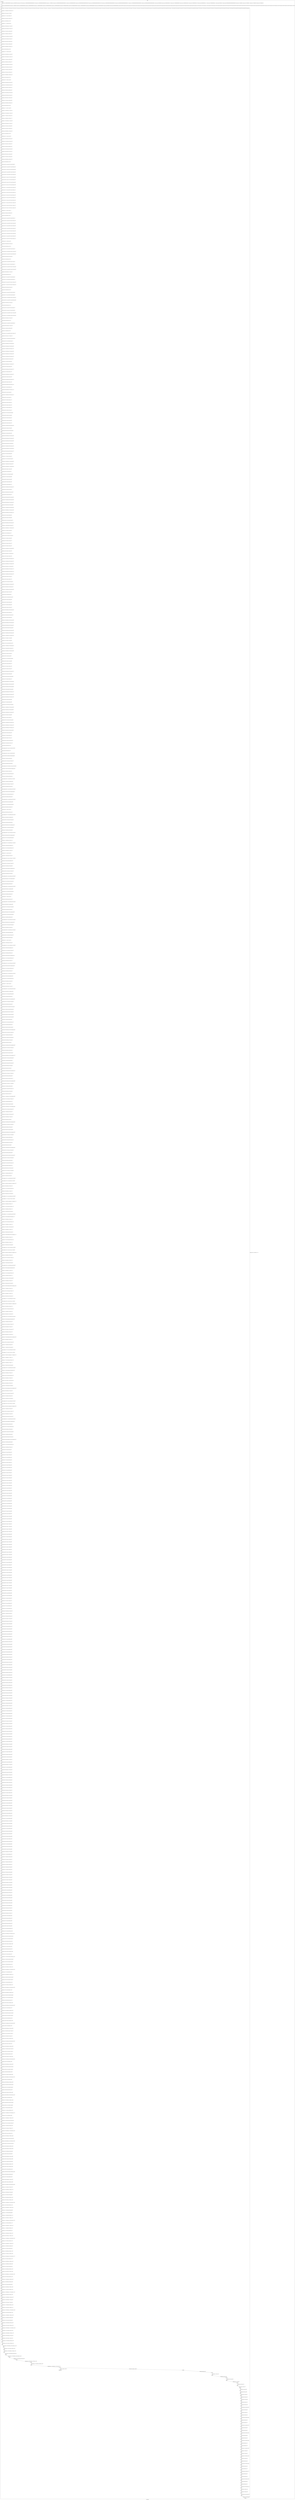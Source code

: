 digraph G {
label="Btor2XCFA";
subgraph cluster_0 {
label="main";
main_init[];
l1[];
l3[];
l4[];
l5[];
l6[];
l7[];
l8[];
l9[];
l10[];
l11[];
l12[];
l13[];
l14[];
l15[];
l16[];
l17[];
l18[];
l19[];
l20[];
l21[];
l22[];
l23[];
l24[];
l25[];
l26[];
l27[];
l28[];
l29[];
l30[];
l31[];
l32[];
l33[];
l34[];
l35[];
l36[];
l37[];
l38[];
l39[];
l40[];
l41[];
l42[];
l43[];
l44[];
l45[];
l46[];
l47[];
l48[];
l49[];
l50[];
l51[];
l52[];
l53[];
l54[];
l55[];
l56[];
l57[];
l58[];
l59[];
l60[];
l61[];
l62[];
l63[];
l64[];
l65[];
l66[];
l67[];
l68[];
l69[];
l70[];
l71[];
l72[];
l73[];
l74[];
l75[];
l76[];
l77[];
l78[];
l79[];
l80[];
l81[];
l82[];
l83[];
l84[];
l85[];
l86[];
l87[];
l88[];
l89[];
l90[];
l91[];
l92[];
l93[];
l94[];
l95[];
l96[];
l97[];
l98[];
l99[];
l100[];
l101[];
l102[];
l103[];
l104[];
l105[];
l106[];
l107[];
l108[];
l109[];
l110[];
l111[];
l112[];
l113[];
l114[];
l115[];
l116[];
l117[];
l118[];
l119[];
l120[];
l121[];
l122[];
l123[];
l124[];
l125[];
l126[];
l127[];
l128[];
l129[];
l130[];
l131[];
l132[];
l133[];
l134[];
l135[];
l136[];
l137[];
l138[];
l139[];
l140[];
l141[];
l142[];
l143[];
l144[];
l145[];
l146[];
l147[];
l148[];
l149[];
l150[];
l151[];
l152[];
l153[];
l154[];
l155[];
l156[];
l157[];
l158[];
l159[];
l160[];
l161[];
l162[];
l163[];
l164[];
l165[];
l166[];
l167[];
l168[];
l169[];
l170[];
l171[];
l172[];
l173[];
l174[];
l175[];
l176[];
l177[];
l178[];
l179[];
l180[];
l181[];
l182[];
l183[];
l184[];
l185[];
l186[];
l187[];
l188[];
l189[];
l190[];
l191[];
l192[];
l193[];
l194[];
l195[];
l196[];
l197[];
l198[];
l199[];
l200[];
l201[];
l202[];
l203[];
l204[];
l205[];
l206[];
l207[];
l208[];
l209[];
l210[];
l211[];
l212[];
l213[];
l214[];
l215[];
l216[];
l217[];
l218[];
l219[];
l220[];
l221[];
l222[];
l223[];
l224[];
l225[];
l226[];
l227[];
l228[];
l229[];
l230[];
l231[];
l232[];
l233[];
l234[];
l235[];
l236[];
l237[];
l238[];
l239[];
l240[];
l241[];
l242[];
l243[];
l244[];
l245[];
l246[];
l247[];
l248[];
l249[];
l250[];
l251[];
l252[];
l253[];
l254[];
l255[];
l256[];
l257[];
l258[];
l259[];
l260[];
l261[];
l262[];
l263[];
l264[];
l265[];
l266[];
l267[];
l268[];
l269[];
l270[];
l271[];
l272[];
l273[];
l274[];
l275[];
l276[];
l277[];
l278[];
l279[];
l280[];
l281[];
l282[];
l283[];
l284[];
l285[];
l286[];
l287[];
l288[];
l289[];
l290[];
l291[];
l292[];
l293[];
l294[];
l295[];
l296[];
l297[];
l298[];
l299[];
l300[];
l301[];
l302[];
l303[];
l304[];
l305[];
l306[];
l307[];
l308[];
l309[];
l310[];
l311[];
l312[];
l313[];
l314[];
l315[];
l316[];
l317[];
l318[];
l319[];
l320[];
l321[];
l322[];
l323[];
l324[];
l325[];
l326[];
l327[];
l328[];
l329[];
l330[];
l331[];
l332[];
l333[];
l334[];
l335[];
l336[];
l337[];
l338[];
l339[];
l340[];
l341[];
l342[];
l343[];
l344[];
l345[];
l346[];
l347[];
l348[];
l349[];
l350[];
l351[];
l352[];
l353[];
l354[];
l355[];
l356[];
l357[];
l358[];
l359[];
l360[];
l361[];
l362[];
l363[];
l364[];
l365[];
l366[];
l367[];
l368[];
l369[];
l370[];
l371[];
l372[];
l373[];
l374[];
l375[];
l376[];
l377[];
l378[];
l379[];
l380[];
l381[];
l382[];
l383[];
l384[];
l385[];
l386[];
l387[];
l388[];
l389[];
l390[];
l391[];
l392[];
l393[];
l394[];
l395[];
l396[];
l397[];
l398[];
l399[];
l400[];
l401[];
l402[];
l403[];
l404[];
l405[];
l406[];
l407[];
l408[];
l409[];
l410[];
l411[];
l412[];
l413[];
l414[];
l415[];
l416[];
l417[];
l418[];
l419[];
l420[];
l421[];
l422[];
l423[];
l424[];
l425[];
l426[];
l427[];
l428[];
l429[];
l430[];
l431[];
l432[];
l433[];
l434[];
l435[];
l436[];
l437[];
l438[];
l439[];
l440[];
l441[];
l442[];
l443[];
l444[];
l445[];
l446[];
l447[];
l448[];
l449[];
l450[];
l451[];
l452[];
l453[];
l454[];
l455[];
l456[];
l457[];
l458[];
l459[];
l460[];
l461[];
l462[];
l463[];
l464[];
l465[];
l466[];
l467[];
l468[];
l469[];
l470[];
l471[];
l472[];
l473[];
l474[];
l475[];
l476[];
l477[];
l478[];
l479[];
l480[];
l481[];
l482[];
l483[];
l484[];
l485[];
l486[];
l487[];
l488[];
l489[];
l490[];
l491[];
l492[];
l493[];
l494[];
l495[];
l496[];
l497[];
l498[];
l499[];
l500[];
l501[];
l502[];
l503[];
l504[];
l505[];
l506[];
l507[];
l508[];
l509[];
l510[];
l511[];
l512[];
l513[];
l514[];
l515[];
l516[];
l517[];
l518[];
l519[];
l520[];
l521[];
l522[];
l523[];
l524[];
l525[];
l526[];
l527[];
l528[];
l529[];
l530[];
l531[];
l532[];
l533[];
l534[];
l535[];
l536[];
l537[];
l538[];
l539[];
l540[];
l541[];
l542[];
l543[];
l544[];
l545[];
l546[];
l547[];
l548[];
l549[];
l550[];
l551[];
l552[];
l553[];
l554[];
l555[];
l556[];
l557[];
l558[];
l559[];
l560[];
l561[];
l562[];
l563[];
l564[];
l565[];
l566[];
l567[];
l568[];
l569[];
l570[];
l571[];
l572[];
l573[];
l574[];
l575[];
l576[];
l577[];
l578[];
l579[];
l580[];
l581[];
l582[];
l583[];
l584[];
l585[];
l586[];
l587[];
l588[];
l589[];
l590[];
l591[];
l592[];
l593[];
l594[];
l595[];
l596[];
l597[];
l598[];
l599[];
l600[];
l601[];
l602[];
l603[];
l604[];
l605[];
l606[];
l607[];
l608[];
l609[];
l610[];
l611[];
l612[];
l613[];
l614[];
l615[];
l616[];
l617[];
l618[];
l619[];
l620[];
l621[];
l622[];
l623[];
l624[];
l625[];
l626[];
l627[];
l628[];
l629[];
l630[];
l631[];
l632[];
l633[];
l634[];
l635[];
l636[];
l637[];
l638[];
l639[];
l640[];
l641[];
l642[];
l643[];
l644[];
l645[];
l646[];
l647[];
l648[];
l649[];
l650[];
l651[];
l652[];
l653[];
l654[];
l655[];
l656[];
l657[];
l658[];
l659[];
l660[];
l661[];
l662[];
l663[];
l664[];
l665[];
l666[];
l667[];
l668[];
l669[];
l670[];
l671[];
l672[];
l673[];
l674[];
l675[];
l676[];
l677[];
l678[];
l679[];
l680[];
l681[];
l682[];
l683[];
l684[];
l685[];
l686[];
l687[];
l688[];
l689[];
l690[];
l691[];
l692[];
l693[];
l694[];
l695[];
l696[];
l697[];
l698[];
l699[];
l700[];
l701[];
l702[];
l703[];
l704[];
l705[];
l706[];
l707[];
l708[];
l709[];
l710[];
l711[];
l712[];
l713[];
l714[];
l715[];
l716[];
l717[];
l718[];
l719[];
l720[];
l721[];
l722[];
l723[];
l724[];
l725[];
l726[];
l727[];
l728[];
l729[];
l730[];
l731[];
l732[];
l733[];
l734[];
l735[];
l736[];
l737[];
l738[];
l739[];
l740[];
l741[];
l742[];
l743[];
l744[];
l745[];
l746[];
l747[];
l748[];
l749[];
l750[];
l751[];
l752[];
l753[];
l754[];
l755[];
l756[];
l757[];
l758[];
l759[];
l760[];
l761[];
l762[];
l763[];
l764[];
l765[];
l766[];
l767[];
l768[];
l769[];
l770[];
l771[];
l772[];
l773[];
l774[];
l775[];
l776[];
l777[];
l778[];
l779[];
l780[];
l781[];
l782[];
l783[];
l784[];
l785[];
l786[];
l787[];
l788[];
l789[];
l790[];
l791[];
l792[];
l793[];
l794[];
l795[];
l796[];
l797[];
l798[];
l799[];
l800[];
l801[];
l802[];
l803[];
l804[];
l805[];
l806[];
l807[];
l808[];
l809[];
l810[];
l811[];
l812[];
l813[];
l814[];
l815[];
l816[];
l817[];
l818[];
l819[];
l820[];
l821[];
l822[];
l823[];
l824[];
l825[];
l826[];
l827[];
l828[];
l829[];
l830[];
l831[];
l832[];
l833[];
l834[];
l835[];
l836[];
l837[];
l838[];
l839[];
l840[];
l841[];
l842[];
l843[];
l844[];
l845[];
l846[];
l847[];
l848[];
l849[];
l850[];
l851[];
l852[];
l853[];
l854[];
l855[];
l856[];
l857[];
l858[];
l859[];
l860[];
l861[];
l862[];
l863[];
l864[];
l865[];
l866[];
l867[];
l868[];
l869[];
l870[];
l871[];
l872[];
l873[];
l874[];
l875[];
l876[];
l877[];
l878[];
l879[];
l880[];
l881[];
l882[];
l883[];
l884[];
l885[];
l886[];
l887[];
l888[];
l889[];
l890[];
l891[];
l892[];
l893[];
l894[];
l895[];
l896[];
l897[];
l898[];
l899[];
l900[];
l901[];
l902[];
l903[];
l904[];
l905[];
l906[];
l907[];
l908[];
l909[];
l910[];
l911[];
l912[];
l913[];
l914[];
l915[];
l916[];
l917[];
l918[];
l919[];
l920[];
l921[];
l922[];
l923[];
l924[];
l925[];
main_error[];
l926[];
l927[];
l928[];
l929[];
l930[];
l931[];
l932[];
l933[];
l934[];
l935[];
l936[];
l937[];
l938[];
l939[];
l940[];
l941[];
l942[];
l943[];
l944[];
l945[];
l946[];
l947[];
l948[];
l949[];
l950[];
l951[];
l952[];
l953[];
l954[];
l955[];
l956[];
l957[];
l958[];
l959[];
l960[];
l961[];
l962[];
l963[];
l964[];
l965[];
l966[];
l967[];
l968[];
l969[];
l970[];
l971[];
l972[];
l973[];
l974[];
l975[];
l976[];
main_init -> l1 [label="[(assign const_7 #b0000000000000000),(assign const_10 #b00000000),(assign const_37 #b0),(assign const_115 #b00000000000000000000000000001010),(assign const_116 #b000000000000000000000000),(assign const_117 #b00000001),(assign const_125 #b00000000000000000000000000000101),(assign const_126 #b0000000000000000),(assign const_128 #b00000000000000000000000000010000),(assign const_133 #b00000000000000000000000001100100),(assign const_143 #b00000000000000000000000000000100),(assign const_158 #b00000000000000000000000000000011),(assign const_173 #b00000000000000000000000000000010),(assign const_188 #b00000000000000000000000000000001),(assign const_233 #b00000000),(assign const_245 #b0000000000010110),(assign const_247 #b0000000000000000),(assign const_261 #b0000000000100001),(assign const_273 #b0000000000101100),(assign const_285 #b0000000000110111),(assign const_297 #b0000000000001011),(assign const_545 #b00000110),(assign const_554 #b00000000000000000000000000000000),(assign const_731 #b00000010),(assign const_752 #b00000011),(assign const_773 #b00000100),(assign const_794 #b00000101)] "];
l3 -> l4 [label="[(havoc input_114),(havoc input_122),(havoc input_123),(havoc input_124),(havoc input_140),(havoc input_141),(havoc input_142),(havoc input_155),(havoc input_156),(havoc input_157),(havoc input_170),(havoc input_171),(havoc input_172),(havoc input_185),(havoc input_186),(havoc input_187),(havoc input_200),(havoc input_201),(havoc input_221),(havoc input_225),(havoc input_226),(havoc input_227),(havoc input_228),(havoc input_229),(havoc input_230),(havoc input_231),(havoc input_232),(havoc input_244),(havoc input_246),(havoc input_255),(havoc input_260),(havoc input_262),(havoc input_267),(havoc input_272),(havoc input_274),(havoc input_279),(havoc input_284),(havoc input_286),(havoc input_291),(havoc input_296),(havoc input_298),(havoc input_303),(havoc input_308),(havoc input_317),(havoc input_350),(havoc input_352),(havoc input_373),(havoc input_378),(havoc input_384),(havoc input_386),(havoc input_407),(havoc input_412),(havoc input_418),(havoc input_420),(havoc input_441),(havoc input_446),(havoc input_452),(havoc input_454),(havoc input_475),(havoc input_480),(havoc input_486),(havoc input_488),(havoc input_509),(havoc input_514)] "];
l4 -> l5 [label="[(assign binary_112 (bvand state_44 (bvnot state_110)))] "];
l5 -> l6 [label="[(assign binary_118 (bvxor const_117 state_33))] "];
l6 -> l7 [label="[(assign binary_119 (++ const_116 binary_118))] "];
l7 -> l8 [label="[(assign binary_120 (bvmul const_115 binary_119))] "];
l8 -> l9 [label="[(assign slice_121 (extract binary_120 0 16))] "];
l9 -> l10 [label="[(assign binary_127 (++ state_29 const_126))] "];
l10 -> l11 [label="[(assign binary_129 (bvashr binary_127 const_128))] "];
l11 -> l12 [label="[(assign binary_130 (bvsrem binary_129 const_115))] "];
l12 -> l13 [label="[(assign binary_131 (bvmul const_115 binary_130))] "];
l13 -> l14 [label="[(assign binary_132 (bvadd const_125 binary_131))] "];
l14 -> l15 [label="[(assign binary_134 (bvsrem binary_129 const_133))] "];
l15 -> l16 [label="[(assign binary_135 (bvsdiv binary_134 const_115))] "];
l16 -> l17 [label="[(assign binary_136 (bvmul const_115 binary_135))] "];
l17 -> l18 [label="[(assign binary_137 (bvmul const_115 binary_136))] "];
l18 -> l19 [label="[(assign binary_138 (bvadd binary_132 binary_137))] "];
l19 -> l20 [label="[(assign slice_139 (extract binary_138 0 16))] "];
l20 -> l21 [label="[(assign binary_144 (++ state_25 const_126))] "];
l21 -> l22 [label="[(assign binary_145 (bvashr binary_144 const_128))] "];
l22 -> l23 [label="[(assign binary_146 (bvsrem binary_145 const_115))] "];
l23 -> l24 [label="[(assign binary_147 (bvmul const_115 binary_146))] "];
l24 -> l25 [label="[(assign binary_148 (bvadd const_143 binary_147))] "];
l25 -> l26 [label="[(assign binary_149 (bvsrem binary_145 const_133))] "];
l26 -> l27 [label="[(assign binary_150 (bvsdiv binary_149 const_115))] "];
l27 -> l28 [label="[(assign binary_151 (bvmul const_115 binary_150))] "];
l28 -> l29 [label="[(assign binary_152 (bvmul const_115 binary_151))] "];
l29 -> l30 [label="[(assign binary_153 (bvadd binary_148 binary_152))] "];
l30 -> l31 [label="[(assign slice_154 (extract binary_153 0 16))] "];
l31 -> l32 [label="[(assign binary_159 (++ state_21 const_126))] "];
l32 -> l33 [label="[(assign binary_160 (bvashr binary_159 const_128))] "];
l33 -> l34 [label="[(assign binary_161 (bvsrem binary_160 const_115))] "];
l34 -> l35 [label="[(assign binary_162 (bvmul const_115 binary_161))] "];
l35 -> l36 [label="[(assign binary_163 (bvadd const_158 binary_162))] "];
l36 -> l37 [label="[(assign binary_164 (bvsrem binary_160 const_133))] "];
l37 -> l38 [label="[(assign binary_165 (bvsdiv binary_164 const_115))] "];
l38 -> l39 [label="[(assign binary_166 (bvmul const_115 binary_165))] "];
l39 -> l40 [label="[(assign binary_167 (bvmul const_115 binary_166))] "];
l40 -> l41 [label="[(assign binary_168 (bvadd binary_163 binary_167))] "];
l41 -> l42 [label="[(assign slice_169 (extract binary_168 0 16))] "];
l42 -> l43 [label="[(assign binary_174 (++ state_17 const_126))] "];
l43 -> l44 [label="[(assign binary_175 (bvashr binary_174 const_128))] "];
l44 -> l45 [label="[(assign binary_176 (bvsrem binary_175 const_115))] "];
l45 -> l46 [label="[(assign binary_177 (bvmul const_115 binary_176))] "];
l46 -> l47 [label="[(assign binary_178 (bvadd const_173 binary_177))] "];
l47 -> l48 [label="[(assign binary_179 (bvsrem binary_175 const_133))] "];
l48 -> l49 [label="[(assign binary_180 (bvsdiv binary_179 const_115))] "];
l49 -> l50 [label="[(assign binary_181 (bvmul const_115 binary_180))] "];
l50 -> l51 [label="[(assign binary_182 (bvmul const_115 binary_181))] "];
l51 -> l52 [label="[(assign binary_183 (bvadd binary_178 binary_182))] "];
l52 -> l53 [label="[(assign slice_184 (extract binary_183 0 16))] "];
l53 -> l54 [label="[(assign binary_189 (++ state_13 const_126))] "];
l54 -> l55 [label="[(assign binary_190 (bvashr binary_189 const_128))] "];
l55 -> l56 [label="[(assign binary_191 (bvsrem binary_190 const_115))] "];
l56 -> l57 [label="[(assign binary_192 (bvmul const_115 binary_191))] "];
l57 -> l58 [label="[(assign binary_193 (bvadd const_188 binary_192))] "];
l58 -> l59 [label="[(assign binary_194 (bvsrem binary_190 const_133))] "];
l59 -> l60 [label="[(assign binary_195 (bvsdiv binary_194 const_115))] "];
l60 -> l61 [label="[(assign binary_196 (bvmul const_115 binary_195))] "];
l61 -> l62 [label="[(assign binary_197 (bvmul const_115 binary_196))] "];
l62 -> l63 [label="[(assign binary_198 (bvadd binary_193 binary_197))] "];
l63 -> l64 [label="[(assign slice_199 (extract binary_198 0 16))] "];
l64 -> l65 [label="[(assign ternary_202 (ite (= input_201 #b1) slice_199 state_8))] "];
l65 -> l66 [label="[(assign ternary_203 (ite (= input_200 #b1) slice_199 ternary_202))] "];
l66 -> l67 [label="[(assign ternary_204 (ite (= input_187 #b1) slice_199 ternary_203))] "];
l67 -> l68 [label="[(assign ternary_205 (ite (= input_186 #b1) slice_184 ternary_204))] "];
l68 -> l69 [label="[(assign ternary_206 (ite (= input_185 #b1) slice_184 ternary_205))] "];
l69 -> l70 [label="[(assign ternary_207 (ite (= input_172 #b1) slice_184 ternary_206))] "];
l70 -> l71 [label="[(assign ternary_208 (ite (= input_171 #b1) slice_169 ternary_207))] "];
l71 -> l72 [label="[(assign ternary_209 (ite (= input_170 #b1) slice_169 ternary_208))] "];
l72 -> l73 [label="[(assign ternary_210 (ite (= input_157 #b1) slice_169 ternary_209))] "];
l73 -> l74 [label="[(assign ternary_211 (ite (= input_156 #b1) slice_154 ternary_210))] "];
l74 -> l75 [label="[(assign ternary_212 (ite (= input_155 #b1) slice_154 ternary_211))] "];
l75 -> l76 [label="[(assign ternary_213 (ite (= input_142 #b1) slice_154 ternary_212))] "];
l76 -> l77 [label="[(assign ternary_214 (ite (= input_141 #b1) slice_139 ternary_213))] "];
l77 -> l78 [label="[(assign ternary_215 (ite (= input_140 #b1) slice_139 ternary_214))] "];
l78 -> l79 [label="[(assign ternary_216 (ite (= input_124 #b1) slice_139 ternary_215))] "];
l79 -> l80 [label="[(assign ternary_217 (ite (= input_123 #b1) slice_121 ternary_216))] "];
l80 -> l81 [label="[(assign ternary_218 (ite (= input_122 #b1) slice_121 ternary_217))] "];
l81 -> l82 [label="[(assign ternary_219 (ite (= input_114 #b1) slice_121 ternary_218))] "];
l82 -> l83 [label="[(assign binary_222 (++ const_116 state_11))] "];
l83 -> l84 [label="[(assign binary_223 (bvadd const_188 binary_222))] "];
l84 -> l85 [label="[(assign slice_224 (extract binary_223 0 8))] "];
l85 -> l86 [label="[(assign ternary_234 (ite (= input_232 #b1) const_233 state_11))] "];
l86 -> l87 [label="[(assign ternary_235 (ite (= input_231 #b1) slice_224 ternary_234))] "];
l87 -> l88 [label="[(assign ternary_236 (ite (= input_230 #b1) slice_224 ternary_235))] "];
l88 -> l89 [label="[(assign ternary_237 (ite (= input_229 #b1) slice_224 ternary_236))] "];
l89 -> l90 [label="[(assign ternary_238 (ite (= input_228 #b1) slice_224 ternary_237))] "];
l90 -> l91 [label="[(assign ternary_239 (ite (= input_227 #b1) slice_224 ternary_238))] "];
l91 -> l92 [label="[(assign ternary_240 (ite (= input_226 #b1) slice_224 ternary_239))] "];
l92 -> l93 [label="[(assign ternary_241 (ite (= input_225 #b1) slice_224 ternary_240))] "];
l93 -> l94 [label="[(assign ternary_242 (ite (= input_221 #b1) slice_224 ternary_241))] "];
l94 -> l95 [label="[(assign binary_248 (++ state_8 const_126))] "];
l95 -> l96 [label="[(assign binary_249 (bvashr binary_248 const_128))] "];
l96 -> l97 [label="[(assign slice_250 (extract binary_249 0 16))] "];
l97 -> l98 [label="[(assign ternary_251 (ite (= input_228 #b1) slice_250 state_13))] "];
l98 -> l99 [label="[(assign ternary_252 (ite (= input_246 #b1) const_247 ternary_251))] "];
l99 -> l100 [label="[(assign ternary_253 (ite (= input_244 #b1) const_245 ternary_252))] "];
l100 -> l101 [label="[(assign binary_256 (bvsdiv binary_190 const_133))] "];
l101 -> l102 [label="[(assign slice_257 (extract binary_256 0 16))] "];
l102 -> l103 [label="[(assign ternary_258 (ite (= input_255 #b1) slice_257 state_15))] "];
l103 -> l104 [label="[(assign ternary_263 (ite (= input_227 #b1) slice_250 state_17))] "];
l104 -> l105 [label="[(assign ternary_264 (ite (= input_262 #b1) const_247 ternary_263))] "];
l105 -> l106 [label="[(assign ternary_265 (ite (= input_260 #b1) const_261 ternary_264))] "];
l106 -> l107 [label="[(assign binary_268 (bvsdiv binary_175 const_133))] "];
l107 -> l108 [label="[(assign slice_269 (extract binary_268 0 16))] "];
l108 -> l109 [label="[(assign ternary_270 (ite (= input_267 #b1) slice_269 state_19))] "];
l109 -> l110 [label="[(assign ternary_275 (ite (= input_226 #b1) slice_250 state_21))] "];
l110 -> l111 [label="[(assign ternary_276 (ite (= input_274 #b1) const_247 ternary_275))] "];
l111 -> l112 [label="[(assign ternary_277 (ite (= input_272 #b1) const_273 ternary_276))] "];
l112 -> l113 [label="[(assign binary_280 (bvsdiv binary_160 const_133))] "];
l113 -> l114 [label="[(assign slice_281 (extract binary_280 0 16))] "];
l114 -> l115 [label="[(assign ternary_282 (ite (= input_279 #b1) slice_281 state_23))] "];
l115 -> l116 [label="[(assign ternary_287 (ite (= input_225 #b1) slice_250 state_25))] "];
l116 -> l117 [label="[(assign ternary_288 (ite (= input_286 #b1) const_247 ternary_287))] "];
l117 -> l118 [label="[(assign ternary_289 (ite (= input_284 #b1) const_285 ternary_288))] "];
l118 -> l119 [label="[(assign binary_292 (bvsdiv binary_145 const_133))] "];
l119 -> l120 [label="[(assign slice_293 (extract binary_292 0 16))] "];
l120 -> l121 [label="[(assign ternary_294 (ite (= input_291 #b1) slice_293 state_27))] "];
l121 -> l122 [label="[(assign ternary_299 (ite (= input_221 #b1) slice_250 state_29))] "];
l122 -> l123 [label="[(assign ternary_300 (ite (= input_298 #b1) const_247 ternary_299))] "];
l123 -> l124 [label="[(assign ternary_301 (ite (= input_296 #b1) const_297 ternary_300))] "];
l124 -> l125 [label="[(assign binary_304 (bvsdiv binary_129 const_133))] "];
l125 -> l126 [label="[(assign slice_305 (extract binary_304 0 16))] "];
l126 -> l127 [label="[(assign ternary_306 (ite (= input_303 #b1) slice_305 state_31))] "];
l127 -> l128 [label="[(assign binary_309 (bvsrem binary_119 const_125))] "];
l128 -> l129 [label="[(assign binary_310 (bvadd const_188 binary_309))] "];
l129 -> l130 [label="[(assign slice_311 (extract binary_310 0 8))] "];
l130 -> l131 [label="[(assign ternary_312 (ite (= input_308 #b1) slice_311 binary_118))] "];
l131 -> l132 [label="[(assign binary_313 (bvxor const_117 ternary_312))] "];
l132 -> l133 [label="[(assign ternary_315 (ite (= input_229 #b1) slice_250 state_35))] "];
l133 -> l134 [label="[(assign binary_318 (bvor (bvnot state_38) input_317))] "];
l134 -> l135 [label="[(assign binary_319 (bvand binary_318 (bvnot input_200)))] "];
l135 -> l136 [label="[(assign binary_320 (bvand binary_319 (bvnot input_185)))] "];
l136 -> l137 [label="[(assign binary_321 (bvand binary_320 (bvnot input_170)))] "];
l137 -> l138 [label="[(assign binary_322 (bvand binary_321 (bvnot input_155)))] "];
l138 -> l139 [label="[(assign binary_323 (bvand binary_322 (bvnot input_140)))] "];
l139 -> l140 [label="[(assign binary_324 (bvand binary_323 (bvnot input_122)))] "];
l140 -> l141 [label="[(assign binary_326 (bvand state_40 (bvnot input_232)))] "];
l141 -> l142 [label="[(assign binary_327 (bvor binary_326 input_200))] "];
l142 -> l143 [label="[(assign binary_328 (bvand binary_327 (bvnot input_187)))] "];
l143 -> l144 [label="[(assign binary_329 (bvor binary_328 input_185))] "];
l144 -> l145 [label="[(assign binary_330 (bvand binary_329 (bvnot input_172)))] "];
l145 -> l146 [label="[(assign binary_331 (bvor binary_330 input_170))] "];
l146 -> l147 [label="[(assign binary_332 (bvand binary_331 (bvnot input_157)))] "];
l147 -> l148 [label="[(assign binary_333 (bvor binary_332 input_155))] "];
l148 -> l149 [label="[(assign binary_334 (bvand binary_333 (bvnot input_142)))] "];
l149 -> l150 [label="[(assign binary_335 (bvor binary_334 input_140))] "];
l150 -> l151 [label="[(assign binary_336 (bvand binary_335 (bvnot input_124)))] "];
l151 -> l152 [label="[(assign binary_337 (bvor binary_336 input_122))] "];
l152 -> l153 [label="[(assign binary_338 (bvand binary_337 (bvnot input_114)))] "];
l153 -> l154 [label="[(assign binary_340 (bvor state_42 input_232))] "];
l154 -> l155 [label="[(assign binary_341 (bvand binary_340 (bvnot input_317)))] "];
l155 -> l156 [label="[(assign binary_343 (bvor state_44 input_187))] "];
l156 -> l157 [label="[(assign binary_344 (bvor binary_343 input_172))] "];
l157 -> l158 [label="[(assign binary_345 (bvor binary_344 input_157))] "];
l158 -> l159 [label="[(assign binary_346 (bvor binary_345 input_142))] "];
l159 -> l160 [label="[(assign binary_347 (bvor binary_346 input_124))] "];
l160 -> l161 [label="[(assign binary_348 (bvor binary_347 input_114))] "];
l161 -> l162 [label="[(assign binary_351 (bvor (bvnot state_46) input_350))] "];
l162 -> l163 [label="[(assign binary_353 (bvor binary_351 input_352))] "];
l163 -> l164 [label="[(assign binary_354 (bvor binary_353 input_201))] "];
l164 -> l165 [label="[(assign binary_355 (bvor binary_354 input_200))] "];
l165 -> l166 [label="[(assign binary_356 (bvor binary_355 input_187))] "];
l166 -> l167 [label="[(assign binary_357 (bvand binary_356 (bvnot input_228)))] "];
l167 -> l168 [label="[(assign binary_358 (bvor binary_357 input_255))] "];
l168 -> l169 [label="[(assign binary_360 (bvand state_48 (bvnot input_350)))] "];
l169 -> l170 [label="[(assign binary_361 (bvor binary_360 input_228))] "];
l170 -> l171 [label="[(assign binary_362 (bvand binary_361 (bvnot input_246)))] "];
l171 -> l172 [label="[(assign binary_363 (bvand binary_362 (bvnot input_244)))] "];
l172 -> l173 [label="[(assign binary_364 (bvand binary_363 (bvnot input_255)))] "];
l173 -> l174 [label="[(assign binary_366 (bvand state_50 (bvnot input_352)))] "];
l174 -> l175 [label="[(assign binary_367 (bvand binary_366 (bvnot input_201)))] "];
l175 -> l176 [label="[(assign binary_368 (bvand binary_367 (bvnot input_200)))] "];
l176 -> l177 [label="[(assign binary_369 (bvand binary_368 (bvnot input_187)))] "];
l177 -> l178 [label="[(assign binary_370 (bvor binary_369 input_246))] "];
l178 -> l179 [label="[(assign binary_371 (bvor binary_370 input_244))] "];
l179 -> l180 [label="[(assign binary_374 (bvor (bvnot state_52) input_373))] "];
l180 -> l181 [label="[(assign binary_375 (bvand binary_374 (bvnot input_255)))] "];
l181 -> l182 [label="[(assign binary_377 (bvand state_54 (bvnot input_373)))] "];
l182 -> l183 [label="[(assign binary_379 (bvand binary_377 (bvnot input_378)))] "];
l183 -> l184 [label="[(assign binary_380 (bvor binary_379 input_255))] "];
l184 -> l185 [label="[(assign binary_382 (bvor state_56 input_378))] "];
l185 -> l186 [label="[(assign binary_385 (bvor (bvnot state_58) input_384))] "];
l186 -> l187 [label="[(assign binary_387 (bvor binary_385 input_386))] "];
l187 -> l188 [label="[(assign binary_388 (bvor binary_387 input_186))] "];
l188 -> l189 [label="[(assign binary_389 (bvor binary_388 input_185))] "];
l189 -> l190 [label="[(assign binary_390 (bvor binary_389 input_172))] "];
l190 -> l191 [label="[(assign binary_391 (bvand binary_390 (bvnot input_227)))] "];
l191 -> l192 [label="[(assign binary_392 (bvor binary_391 input_267))] "];
l192 -> l193 [label="[(assign binary_394 (bvand state_60 (bvnot input_384)))] "];
l193 -> l194 [label="[(assign binary_395 (bvor binary_394 input_227))] "];
l194 -> l195 [label="[(assign binary_396 (bvand binary_395 (bvnot input_262)))] "];
l195 -> l196 [label="[(assign binary_397 (bvand binary_396 (bvnot input_260)))] "];
l196 -> l197 [label="[(assign binary_398 (bvand binary_397 (bvnot input_267)))] "];
l197 -> l198 [label="[(assign binary_400 (bvand state_62 (bvnot input_386)))] "];
l198 -> l199 [label="[(assign binary_401 (bvand binary_400 (bvnot input_186)))] "];
l199 -> l200 [label="[(assign binary_402 (bvand binary_401 (bvnot input_185)))] "];
l200 -> l201 [label="[(assign binary_403 (bvand binary_402 (bvnot input_172)))] "];
l201 -> l202 [label="[(assign binary_404 (bvor binary_403 input_262))] "];
l202 -> l203 [label="[(assign binary_405 (bvor binary_404 input_260))] "];
l203 -> l204 [label="[(assign binary_408 (bvor (bvnot state_64) input_407))] "];
l204 -> l205 [label="[(assign binary_409 (bvand binary_408 (bvnot input_267)))] "];
l205 -> l206 [label="[(assign binary_411 (bvand state_66 (bvnot input_407)))] "];
l206 -> l207 [label="[(assign binary_413 (bvand binary_411 (bvnot input_412)))] "];
l207 -> l208 [label="[(assign binary_414 (bvor binary_413 input_267))] "];
l208 -> l209 [label="[(assign binary_416 (bvor state_68 input_412))] "];
l209 -> l210 [label="[(assign binary_419 (bvor (bvnot state_70) input_418))] "];
l210 -> l211 [label="[(assign binary_421 (bvor binary_419 input_420))] "];
l211 -> l212 [label="[(assign binary_422 (bvor binary_421 input_171))] "];
l212 -> l213 [label="[(assign binary_423 (bvor binary_422 input_170))] "];
l213 -> l214 [label="[(assign binary_424 (bvor binary_423 input_157))] "];
l214 -> l215 [label="[(assign binary_425 (bvand binary_424 (bvnot input_226)))] "];
l215 -> l216 [label="[(assign binary_426 (bvor binary_425 input_279))] "];
l216 -> l217 [label="[(assign binary_428 (bvand state_72 (bvnot input_418)))] "];
l217 -> l218 [label="[(assign binary_429 (bvor binary_428 input_226))] "];
l218 -> l219 [label="[(assign binary_430 (bvand binary_429 (bvnot input_274)))] "];
l219 -> l220 [label="[(assign binary_431 (bvand binary_430 (bvnot input_272)))] "];
l220 -> l221 [label="[(assign binary_432 (bvand binary_431 (bvnot input_279)))] "];
l221 -> l222 [label="[(assign binary_434 (bvand state_74 (bvnot input_420)))] "];
l222 -> l223 [label="[(assign binary_435 (bvand binary_434 (bvnot input_171)))] "];
l223 -> l224 [label="[(assign binary_436 (bvand binary_435 (bvnot input_170)))] "];
l224 -> l225 [label="[(assign binary_437 (bvand binary_436 (bvnot input_157)))] "];
l225 -> l226 [label="[(assign binary_438 (bvor binary_437 input_274))] "];
l226 -> l227 [label="[(assign binary_439 (bvor binary_438 input_272))] "];
l227 -> l228 [label="[(assign binary_442 (bvor (bvnot state_76) input_441))] "];
l228 -> l229 [label="[(assign binary_443 (bvand binary_442 (bvnot input_279)))] "];
l229 -> l230 [label="[(assign binary_445 (bvand state_78 (bvnot input_441)))] "];
l230 -> l231 [label="[(assign binary_447 (bvand binary_445 (bvnot input_446)))] "];
l231 -> l232 [label="[(assign binary_448 (bvor binary_447 input_279))] "];
l232 -> l233 [label="[(assign binary_450 (bvor state_80 input_446))] "];
l233 -> l234 [label="[(assign binary_453 (bvor (bvnot state_82) input_452))] "];
l234 -> l235 [label="[(assign binary_455 (bvor binary_453 input_454))] "];
l235 -> l236 [label="[(assign binary_456 (bvor binary_455 input_156))] "];
l236 -> l237 [label="[(assign binary_457 (bvor binary_456 input_155))] "];
l237 -> l238 [label="[(assign binary_458 (bvor binary_457 input_142))] "];
l238 -> l239 [label="[(assign binary_459 (bvand binary_458 (bvnot input_225)))] "];
l239 -> l240 [label="[(assign binary_460 (bvor binary_459 input_291))] "];
l240 -> l241 [label="[(assign binary_462 (bvand state_84 (bvnot input_452)))] "];
l241 -> l242 [label="[(assign binary_463 (bvor binary_462 input_225))] "];
l242 -> l243 [label="[(assign binary_464 (bvand binary_463 (bvnot input_286)))] "];
l243 -> l244 [label="[(assign binary_465 (bvand binary_464 (bvnot input_284)))] "];
l244 -> l245 [label="[(assign binary_466 (bvand binary_465 (bvnot input_291)))] "];
l245 -> l246 [label="[(assign binary_468 (bvand state_86 (bvnot input_454)))] "];
l246 -> l247 [label="[(assign binary_469 (bvand binary_468 (bvnot input_156)))] "];
l247 -> l248 [label="[(assign binary_470 (bvand binary_469 (bvnot input_155)))] "];
l248 -> l249 [label="[(assign binary_471 (bvand binary_470 (bvnot input_142)))] "];
l249 -> l250 [label="[(assign binary_472 (bvor binary_471 input_286))] "];
l250 -> l251 [label="[(assign binary_473 (bvor binary_472 input_284))] "];
l251 -> l252 [label="[(assign binary_476 (bvor (bvnot state_88) input_475))] "];
l252 -> l253 [label="[(assign binary_477 (bvand binary_476 (bvnot input_291)))] "];
l253 -> l254 [label="[(assign binary_479 (bvand state_90 (bvnot input_475)))] "];
l254 -> l255 [label="[(assign binary_481 (bvand binary_479 (bvnot input_480)))] "];
l255 -> l256 [label="[(assign binary_482 (bvor binary_481 input_291))] "];
l256 -> l257 [label="[(assign binary_484 (bvor state_92 input_480))] "];
l257 -> l258 [label="[(assign binary_487 (bvor (bvnot state_94) input_486))] "];
l258 -> l259 [label="[(assign binary_489 (bvor binary_487 input_488))] "];
l259 -> l260 [label="[(assign binary_490 (bvor binary_489 input_141))] "];
l260 -> l261 [label="[(assign binary_491 (bvor binary_490 input_140))] "];
l261 -> l262 [label="[(assign binary_492 (bvor binary_491 input_124))] "];
l262 -> l263 [label="[(assign binary_493 (bvand binary_492 (bvnot input_221)))] "];
l263 -> l264 [label="[(assign binary_494 (bvor binary_493 input_303))] "];
l264 -> l265 [label="[(assign binary_496 (bvand state_96 (bvnot input_486)))] "];
l265 -> l266 [label="[(assign binary_497 (bvor binary_496 input_221))] "];
l266 -> l267 [label="[(assign binary_498 (bvand binary_497 (bvnot input_298)))] "];
l267 -> l268 [label="[(assign binary_499 (bvand binary_498 (bvnot input_296)))] "];
l268 -> l269 [label="[(assign binary_500 (bvand binary_499 (bvnot input_303)))] "];
l269 -> l270 [label="[(assign binary_502 (bvand state_98 (bvnot input_488)))] "];
l270 -> l271 [label="[(assign binary_503 (bvand binary_502 (bvnot input_141)))] "];
l271 -> l272 [label="[(assign binary_504 (bvand binary_503 (bvnot input_140)))] "];
l272 -> l273 [label="[(assign binary_505 (bvand binary_504 (bvnot input_124)))] "];
l273 -> l274 [label="[(assign binary_506 (bvor binary_505 input_298))] "];
l274 -> l275 [label="[(assign binary_507 (bvor binary_506 input_296))] "];
l275 -> l276 [label="[(assign binary_510 (bvor (bvnot state_100) input_509))] "];
l276 -> l277 [label="[(assign binary_511 (bvand binary_510 (bvnot input_303)))] "];
l277 -> l278 [label="[(assign binary_513 (bvand state_102 (bvnot input_509)))] "];
l278 -> l279 [label="[(assign binary_515 (bvand binary_513 (bvnot input_514)))] "];
l279 -> l280 [label="[(assign binary_516 (bvor binary_515 input_303))] "];
l280 -> l281 [label="[(assign binary_518 (bvor state_104 input_514))] "];
l281 -> l282 [label="[(assign binary_520 (bvor (bvnot state_106) input_308))] "];
l282 -> l283 [label="[(assign binary_521 (bvand binary_520 (bvnot input_123)))] "];
l283 -> l284 [label="[(assign binary_522 (bvand binary_521 (bvnot input_122)))] "];
l284 -> l285 [label="[(assign binary_523 (bvand binary_522 (bvnot input_114)))] "];
l285 -> l286 [label="[(assign binary_525 (bvand state_108 (bvnot input_308)))] "];
l286 -> l287 [label="[(assign binary_526 (bvor binary_525 input_123))] "];
l287 -> l288 [label="[(assign binary_527 (bvor binary_526 input_122))] "];
l288 -> l289 [label="[(assign binary_528 (bvor binary_527 input_114))] "];
l289 -> l290 [label="[(assign binary_530 (bvor state_40 (bvnot input_232)))] "];
l290 -> l291 [label="[(assign binary_531 (bvsrem binary_249 const_115))] "];
l291 -> l292 [label="[(assign slice_532 (extract binary_531 8 32))] "];
l292 -> l293 [label="[(assign comparison_533 (ite (= const_116 slice_532) #b1 #b0))] "];
l293 -> l294 [label="[(assign slice_534 (extract binary_531 0 8))] "];
l294 -> l295 [label="[(assign comparison_535 (ite (= state_11 slice_534) #b1 #b0))] "];
l295 -> l296 [label="[(assign binary_536 (bvand comparison_533 comparison_535))] "];
l296 -> l297 [label="[(assign binary_537 (bvand state_42 binary_536))] "];
l297 -> l298 [label="[(assign binary_538 (bvor (bvnot input_231) binary_537))] "];
l298 -> l299 [label="[(assign binary_539 (bvand binary_530 binary_538))] "];
l299 -> l300 [label="[(assign comparison_540 (ite (bvule binary_222 const_125) #b1 #b0))] "];
l300 -> l301 [label="[(assign binary_541 (bvand (bvnot binary_536) comparison_540))] "];
l301 -> l302 [label="[(assign binary_542 (bvand state_42 binary_541))] "];
l302 -> l303 [label="[(assign binary_543 (bvor (bvnot input_230) binary_542))] "];
l303 -> l304 [label="[(assign binary_544 (bvand binary_539 binary_543))] "];
l304 -> l305 [label="[(assign comparison_546 (ite (= const_545 state_11) #b1 #b0))] "];
l305 -> l306 [label="[(assign binary_547 (bvand state_42 comparison_546))] "];
l306 -> l307 [label="[(assign binary_548 (bvor (bvnot input_317) binary_547))] "];
l307 -> l308 [label="[(assign binary_549 (bvand binary_544 binary_548))] "];
l308 -> l309 [label="[(assign comparison_550 (ite (= const_188 binary_195) #b1 #b0))] "];
l309 -> l310 [label="[(assign binary_551 (bvand state_48 (bvnot comparison_550)))] "];
l310 -> l311 [label="[(assign binary_552 (bvor (bvnot input_350) binary_551))] "];
l311 -> l312 [label="[(assign binary_553 (bvand binary_549 binary_552))] "];
l312 -> l313 [label="[(assign comparison_555 (ite (= const_554 binary_190) #b1 #b0))] "];
l313 -> l314 [label="[(assign binary_556 (bvand state_50 comparison_555))] "];
l314 -> l315 [label="[(assign binary_557 (bvor (bvnot input_352) binary_556))] "];
l315 -> l316 [label="[(assign binary_558 (bvand binary_553 binary_557))] "];
l316 -> l317 [label="[(assign binary_559 (++ state_15 const_126))] "];
l317 -> l318 [label="[(assign binary_560 (bvashr binary_559 const_128))] "];
l318 -> l319 [label="[(assign comparison_561 (ite (= const_188 binary_560) #b1 #b0))] "];
l319 -> l320 [label="[(assign binary_562 (bvand state_54 comparison_561))] "];
l320 -> l321 [label="[(assign binary_563 (bvor (bvnot input_373) binary_562))] "];
l321 -> l322 [label="[(assign binary_564 (bvand binary_558 binary_563))] "];
l322 -> l323 [label="[(assign binary_565 (bvand state_54 (bvnot comparison_561)))] "];
l323 -> l324 [label="[(assign binary_566 (bvor (bvnot input_378) binary_565))] "];
l324 -> l325 [label="[(assign binary_567 (bvand binary_564 binary_566))] "];
l325 -> l326 [label="[(assign comparison_568 (ite (= const_173 binary_180) #b1 #b0))] "];
l326 -> l327 [label="[(assign binary_569 (bvand state_60 (bvnot comparison_568)))] "];
l327 -> l328 [label="[(assign binary_570 (bvor (bvnot input_384) binary_569))] "];
l328 -> l329 [label="[(assign binary_571 (bvand binary_567 binary_570))] "];
l329 -> l330 [label="[(assign comparison_572 (ite (= const_554 binary_175) #b1 #b0))] "];
l330 -> l331 [label="[(assign binary_573 (bvand state_62 comparison_572))] "];
l331 -> l332 [label="[(assign binary_574 (bvor (bvnot input_386) binary_573))] "];
l332 -> l333 [label="[(assign binary_575 (bvand binary_571 binary_574))] "];
l333 -> l334 [label="[(assign binary_576 (++ state_19 const_126))] "];
l334 -> l335 [label="[(assign binary_577 (bvashr binary_576 const_128))] "];
l335 -> l336 [label="[(assign comparison_578 (ite (= const_173 binary_577) #b1 #b0))] "];
l336 -> l337 [label="[(assign binary_579 (bvand state_66 comparison_578))] "];
l337 -> l338 [label="[(assign binary_580 (bvor (bvnot input_407) binary_579))] "];
l338 -> l339 [label="[(assign binary_581 (bvand binary_575 binary_580))] "];
l339 -> l340 [label="[(assign binary_582 (bvand state_66 (bvnot comparison_578)))] "];
l340 -> l341 [label="[(assign binary_583 (bvor (bvnot input_412) binary_582))] "];
l341 -> l342 [label="[(assign binary_584 (bvand binary_581 binary_583))] "];
l342 -> l343 [label="[(assign comparison_585 (ite (= const_158 binary_165) #b1 #b0))] "];
l343 -> l344 [label="[(assign binary_586 (bvand state_72 (bvnot comparison_585)))] "];
l344 -> l345 [label="[(assign binary_587 (bvor (bvnot input_418) binary_586))] "];
l345 -> l346 [label="[(assign binary_588 (bvand binary_584 binary_587))] "];
l346 -> l347 [label="[(assign comparison_589 (ite (= const_554 binary_160) #b1 #b0))] "];
l347 -> l348 [label="[(assign binary_590 (bvand state_74 comparison_589))] "];
l348 -> l349 [label="[(assign binary_591 (bvor (bvnot input_420) binary_590))] "];
l349 -> l350 [label="[(assign binary_592 (bvand binary_588 binary_591))] "];
l350 -> l351 [label="[(assign binary_593 (++ state_23 const_126))] "];
l351 -> l352 [label="[(assign binary_594 (bvashr binary_593 const_128))] "];
l352 -> l353 [label="[(assign comparison_595 (ite (= const_158 binary_594) #b1 #b0))] "];
l353 -> l354 [label="[(assign binary_596 (bvand state_78 comparison_595))] "];
l354 -> l355 [label="[(assign binary_597 (bvor (bvnot input_441) binary_596))] "];
l355 -> l356 [label="[(assign binary_598 (bvand binary_592 binary_597))] "];
l356 -> l357 [label="[(assign binary_599 (bvand state_78 (bvnot comparison_595)))] "];
l357 -> l358 [label="[(assign binary_600 (bvor (bvnot input_446) binary_599))] "];
l358 -> l359 [label="[(assign binary_601 (bvand binary_598 binary_600))] "];
l359 -> l360 [label="[(assign comparison_602 (ite (= const_143 binary_150) #b1 #b0))] "];
l360 -> l361 [label="[(assign binary_603 (bvand state_84 (bvnot comparison_602)))] "];
l361 -> l362 [label="[(assign binary_604 (bvor (bvnot input_452) binary_603))] "];
l362 -> l363 [label="[(assign binary_605 (bvand binary_601 binary_604))] "];
l363 -> l364 [label="[(assign comparison_606 (ite (= const_554 binary_145) #b1 #b0))] "];
l364 -> l365 [label="[(assign binary_607 (bvand state_86 comparison_606))] "];
l365 -> l366 [label="[(assign binary_608 (bvor (bvnot input_454) binary_607))] "];
l366 -> l367 [label="[(assign binary_609 (bvand binary_605 binary_608))] "];
l367 -> l368 [label="[(assign binary_610 (++ state_27 const_126))] "];
l368 -> l369 [label="[(assign binary_611 (bvashr binary_610 const_128))] "];
l369 -> l370 [label="[(assign comparison_612 (ite (= const_143 binary_611) #b1 #b0))] "];
l370 -> l371 [label="[(assign binary_613 (bvand state_90 comparison_612))] "];
l371 -> l372 [label="[(assign binary_614 (bvor (bvnot input_475) binary_613))] "];
l372 -> l373 [label="[(assign binary_615 (bvand binary_609 binary_614))] "];
l373 -> l374 [label="[(assign binary_616 (bvand state_90 (bvnot comparison_612)))] "];
l374 -> l375 [label="[(assign binary_617 (bvor (bvnot input_480) binary_616))] "];
l375 -> l376 [label="[(assign binary_618 (bvand binary_615 binary_617))] "];
l376 -> l377 [label="[(assign comparison_619 (ite (= const_125 binary_135) #b1 #b0))] "];
l377 -> l378 [label="[(assign binary_620 (bvand state_96 (bvnot comparison_619)))] "];
l378 -> l379 [label="[(assign binary_621 (bvor (bvnot input_486) binary_620))] "];
l379 -> l380 [label="[(assign binary_622 (bvand binary_618 binary_621))] "];
l380 -> l381 [label="[(assign comparison_623 (ite (= const_554 binary_129) #b1 #b0))] "];
l381 -> l382 [label="[(assign binary_624 (bvand state_98 comparison_623))] "];
l382 -> l383 [label="[(assign binary_625 (bvor (bvnot input_488) binary_624))] "];
l383 -> l384 [label="[(assign binary_626 (bvand binary_622 binary_625))] "];
l384 -> l385 [label="[(assign binary_627 (++ state_31 const_126))] "];
l385 -> l386 [label="[(assign binary_628 (bvashr binary_627 const_128))] "];
l386 -> l387 [label="[(assign comparison_629 (ite (= const_125 binary_628) #b1 #b0))] "];
l387 -> l388 [label="[(assign binary_630 (bvand state_102 comparison_629))] "];
l388 -> l389 [label="[(assign binary_631 (bvor (bvnot input_509) binary_630))] "];
l389 -> l390 [label="[(assign binary_632 (bvand binary_626 binary_631))] "];
l390 -> l391 [label="[(assign binary_633 (bvand state_102 (bvnot comparison_629)))] "];
l391 -> l392 [label="[(assign binary_634 (bvor (bvnot input_514) binary_633))] "];
l392 -> l393 [label="[(assign binary_635 (bvand binary_632 binary_634))] "];
l393 -> l394 [label="[(assign binary_636 (bvand (bvnot state_38) (bvnot state_46)))] "];
l394 -> l395 [label="[(assign binary_637 (bvand (bvnot state_58) binary_636))] "];
l395 -> l396 [label="[(assign binary_638 (bvand (bvnot state_70) binary_637))] "];
l396 -> l397 [label="[(assign binary_639 (bvand (bvnot state_82) binary_638))] "];
l397 -> l398 [label="[(assign binary_640 (bvand (bvnot state_94) binary_639))] "];
l398 -> l399 [label="[(assign binary_641 (bvand state_108 binary_640))] "];
l399 -> l400 [label="[(assign binary_642 (bvor (bvnot input_308) binary_641))] "];
l400 -> l401 [label="[(assign binary_643 (bvand binary_635 binary_642))] "];
l401 -> l402 [label="[(assign binary_644 (bvand (bvnot state_38) state_50))] "];
l402 -> l403 [label="[(assign binary_645 (bvand binary_644 (bvnot comparison_555)))] "];
l403 -> l404 [label="[(assign binary_646 (bvor (bvnot input_201) binary_645))] "];
l404 -> l405 [label="[(assign binary_647 (bvand binary_643 binary_646))] "];
l405 -> l406 [label="[(assign binary_648 (bvor binary_645 (bvnot input_200)))] "];
l406 -> l407 [label="[(assign binary_649 (bvand binary_647 binary_648))] "];
l407 -> l408 [label="[(assign binary_650 (bvand state_40 state_50))] "];
l408 -> l409 [label="[(assign binary_651 (bvand binary_650 (bvnot comparison_555)))] "];
l409 -> l410 [label="[(assign binary_652 (bvor (bvnot input_187) binary_651))] "];
l410 -> l411 [label="[(assign binary_653 (bvand binary_649 binary_652))] "];
l411 -> l412 [label="[(assign binary_654 (bvand (bvnot state_38) state_62))] "];
l412 -> l413 [label="[(assign binary_655 (bvand binary_654 (bvnot comparison_572)))] "];
l413 -> l414 [label="[(assign binary_656 (bvor (bvnot input_186) binary_655))] "];
l414 -> l415 [label="[(assign binary_657 (bvand binary_653 binary_656))] "];
l415 -> l416 [label="[(assign binary_658 (bvor binary_655 (bvnot input_185)))] "];
l416 -> l417 [label="[(assign binary_659 (bvand binary_657 binary_658))] "];
l417 -> l418 [label="[(assign binary_660 (bvand state_40 state_62))] "];
l418 -> l419 [label="[(assign binary_661 (bvand binary_660 (bvnot comparison_572)))] "];
l419 -> l420 [label="[(assign binary_662 (bvor (bvnot input_172) binary_661))] "];
l420 -> l421 [label="[(assign binary_663 (bvand binary_659 binary_662))] "];
l421 -> l422 [label="[(assign binary_664 (bvand (bvnot state_38) state_74))] "];
l422 -> l423 [label="[(assign binary_665 (bvand binary_664 (bvnot comparison_589)))] "];
l423 -> l424 [label="[(assign binary_666 (bvor (bvnot input_171) binary_665))] "];
l424 -> l425 [label="[(assign binary_667 (bvand binary_663 binary_666))] "];
l425 -> l426 [label="[(assign binary_668 (bvor binary_665 (bvnot input_170)))] "];
l426 -> l427 [label="[(assign binary_669 (bvand binary_667 binary_668))] "];
l427 -> l428 [label="[(assign binary_670 (bvand state_40 state_74))] "];
l428 -> l429 [label="[(assign binary_671 (bvand binary_670 (bvnot comparison_589)))] "];
l429 -> l430 [label="[(assign binary_672 (bvor (bvnot input_157) binary_671))] "];
l430 -> l431 [label="[(assign binary_673 (bvand binary_669 binary_672))] "];
l431 -> l432 [label="[(assign binary_674 (bvand (bvnot state_38) state_86))] "];
l432 -> l433 [label="[(assign binary_675 (bvand binary_674 (bvnot comparison_606)))] "];
l433 -> l434 [label="[(assign binary_676 (bvor (bvnot input_156) binary_675))] "];
l434 -> l435 [label="[(assign binary_677 (bvand binary_673 binary_676))] "];
l435 -> l436 [label="[(assign binary_678 (bvor binary_675 (bvnot input_155)))] "];
l436 -> l437 [label="[(assign binary_679 (bvand binary_677 binary_678))] "];
l437 -> l438 [label="[(assign binary_680 (bvand state_40 state_86))] "];
l438 -> l439 [label="[(assign binary_681 (bvand binary_680 (bvnot comparison_606)))] "];
l439 -> l440 [label="[(assign binary_682 (bvor (bvnot input_142) binary_681))] "];
l440 -> l441 [label="[(assign binary_683 (bvand binary_679 binary_682))] "];
l441 -> l442 [label="[(assign binary_684 (bvand (bvnot state_38) state_98))] "];
l442 -> l443 [label="[(assign binary_685 (bvand binary_684 (bvnot comparison_623)))] "];
l443 -> l444 [label="[(assign binary_686 (bvor (bvnot input_141) binary_685))] "];
l444 -> l445 [label="[(assign binary_687 (bvand binary_683 binary_686))] "];
l445 -> l446 [label="[(assign binary_688 (bvor binary_685 (bvnot input_140)))] "];
l446 -> l447 [label="[(assign binary_689 (bvand binary_687 binary_688))] "];
l447 -> l448 [label="[(assign binary_690 (bvand state_40 state_98))] "];
l448 -> l449 [label="[(assign binary_691 (bvand binary_690 (bvnot comparison_623)))] "];
l449 -> l450 [label="[(assign binary_692 (bvor (bvnot input_124) binary_691))] "];
l450 -> l451 [label="[(assign binary_693 (bvand binary_689 binary_692))] "];
l451 -> l452 [label="[(assign binary_694 (bvand (bvnot state_38) (bvnot state_106)))] "];
l452 -> l453 [label="[(assign binary_695 (bvor (bvnot input_123) binary_694))] "];
l453 -> l454 [label="[(assign binary_696 (bvand binary_693 binary_695))] "];
l454 -> l455 [label="[(assign binary_697 (bvor binary_694 (bvnot input_122)))] "];
l455 -> l456 [label="[(assign binary_698 (bvand binary_696 binary_697))] "];
l456 -> l457 [label="[(assign binary_699 (bvand state_40 (bvnot state_106)))] "];
l457 -> l458 [label="[(assign binary_700 (bvor (bvnot input_114) binary_699))] "];
l458 -> l459 [label="[(assign binary_701 (bvand binary_698 binary_700))] "];
l459 -> l460 [label="[(assign binary_702 (bvand state_42 state_108))] "];
l460 -> l461 [label="[(assign comparison_703 (ite (= const_554 binary_531) #b1 #b0))] "];
l461 -> l462 [label="[(assign comparison_704 (ite (= const_233 state_11) #b1 #b0))] "];
l462 -> l463 [label="[(assign binary_705 (bvand (bvnot comparison_703) comparison_704))] "];
l463 -> l464 [label="[(assign binary_706 (bvand binary_702 binary_705))] "];
l464 -> l465 [label="[(assign binary_707 (bvor (bvnot input_229) binary_706))] "];
l465 -> l466 [label="[(assign binary_708 (bvand binary_701 binary_707))] "];
l466 -> l467 [label="[(assign binary_709 (bvand state_42 (bvnot state_46)))] "];
l467 -> l468 [label="[(assign comparison_710 (ite (= const_188 binary_531) #b1 #b0))] "];
l468 -> l469 [label="[(assign comparison_711 (ite (= const_117 state_11) #b1 #b0))] "];
l469 -> l470 [label="[(assign binary_712 (bvand (bvnot comparison_710) comparison_711))] "];
l470 -> l471 [label="[(assign binary_713 (bvand binary_709 binary_712))] "];
l471 -> l472 [label="[(assign binary_714 (bvor (bvnot input_228) binary_713))] "];
l472 -> l473 [label="[(assign binary_715 (bvand binary_708 binary_714))] "];
l473 -> l474 [label="[(assign binary_716 (bvand state_48 (bvnot state_52)))] "];
l474 -> l475 [label="[(assign comparison_717 (ite (= const_554 binary_256) #b1 #b0))] "];
l475 -> l476 [label="[(assign binary_718 (bvand comparison_550 comparison_717))] "];
l476 -> l477 [label="[(assign binary_719 (bvand binary_716 binary_718))] "];
l477 -> l478 [label="[(assign binary_720 (bvor (bvnot input_246) binary_719))] "];
l478 -> l479 [label="[(assign binary_721 (bvand binary_715 binary_720))] "];
l479 -> l480 [label="[(assign binary_722 (bvor binary_719 (bvnot input_244)))] "];
l480 -> l481 [label="[(assign binary_723 (bvand binary_721 binary_722))] "];
l481 -> l482 [label="[(assign binary_724 (bvand state_48 (bvnot state_52)))] "];
l482 -> l483 [label="[(assign binary_725 (bvand comparison_550 (bvnot comparison_717)))] "];
l483 -> l484 [label="[(assign binary_726 (bvand binary_724 binary_725))] "];
l484 -> l485 [label="[(assign binary_727 (bvor (bvnot input_255) binary_726))] "];
l485 -> l486 [label="[(assign binary_728 (bvand binary_723 binary_727))] "];
l486 -> l487 [label="[(assign binary_729 (bvand state_42 (bvnot state_58)))] "];
l487 -> l488 [label="[(assign comparison_730 (ite (= const_173 binary_531) #b1 #b0))] "];
l488 -> l489 [label="[(assign comparison_732 (ite (= const_731 state_11) #b1 #b0))] "];
l489 -> l490 [label="[(assign binary_733 (bvand (bvnot comparison_730) comparison_732))] "];
l490 -> l491 [label="[(assign binary_734 (bvand binary_729 binary_733))] "];
l491 -> l492 [label="[(assign binary_735 (bvor (bvnot input_227) binary_734))] "];
l492 -> l493 [label="[(assign binary_736 (bvand binary_728 binary_735))] "];
l493 -> l494 [label="[(assign binary_737 (bvand state_60 (bvnot state_64)))] "];
l494 -> l495 [label="[(assign comparison_738 (ite (= const_554 binary_268) #b1 #b0))] "];
l495 -> l496 [label="[(assign binary_739 (bvand comparison_568 comparison_738))] "];
l496 -> l497 [label="[(assign binary_740 (bvand binary_737 binary_739))] "];
l497 -> l498 [label="[(assign binary_741 (bvor (bvnot input_262) binary_740))] "];
l498 -> l499 [label="[(assign binary_742 (bvand binary_736 binary_741))] "];
l499 -> l500 [label="[(assign binary_743 (bvor binary_740 (bvnot input_260)))] "];
l500 -> l501 [label="[(assign binary_744 (bvand binary_742 binary_743))] "];
l501 -> l502 [label="[(assign binary_745 (bvand state_60 (bvnot state_64)))] "];
l502 -> l503 [label="[(assign binary_746 (bvand comparison_568 (bvnot comparison_738)))] "];
l503 -> l504 [label="[(assign binary_747 (bvand binary_745 binary_746))] "];
l504 -> l505 [label="[(assign binary_748 (bvor (bvnot input_267) binary_747))] "];
l505 -> l506 [label="[(assign binary_749 (bvand binary_744 binary_748))] "];
l506 -> l507 [label="[(assign binary_750 (bvand state_42 (bvnot state_70)))] "];
l507 -> l508 [label="[(assign comparison_751 (ite (= const_158 binary_531) #b1 #b0))] "];
l508 -> l509 [label="[(assign comparison_753 (ite (= const_752 state_11) #b1 #b0))] "];
l509 -> l510 [label="[(assign binary_754 (bvand (bvnot comparison_751) comparison_753))] "];
l510 -> l511 [label="[(assign binary_755 (bvand binary_750 binary_754))] "];
l511 -> l512 [label="[(assign binary_756 (bvor (bvnot input_226) binary_755))] "];
l512 -> l513 [label="[(assign binary_757 (bvand binary_749 binary_756))] "];
l513 -> l514 [label="[(assign binary_758 (bvand state_72 (bvnot state_76)))] "];
l514 -> l515 [label="[(assign comparison_759 (ite (= const_554 binary_280) #b1 #b0))] "];
l515 -> l516 [label="[(assign binary_760 (bvand comparison_585 comparison_759))] "];
l516 -> l517 [label="[(assign binary_761 (bvand binary_758 binary_760))] "];
l517 -> l518 [label="[(assign binary_762 (bvor (bvnot input_274) binary_761))] "];
l518 -> l519 [label="[(assign binary_763 (bvand binary_757 binary_762))] "];
l519 -> l520 [label="[(assign binary_764 (bvor binary_761 (bvnot input_272)))] "];
l520 -> l521 [label="[(assign binary_765 (bvand binary_763 binary_764))] "];
l521 -> l522 [label="[(assign binary_766 (bvand state_72 (bvnot state_76)))] "];
l522 -> l523 [label="[(assign binary_767 (bvand comparison_585 (bvnot comparison_759)))] "];
l523 -> l524 [label="[(assign binary_768 (bvand binary_766 binary_767))] "];
l524 -> l525 [label="[(assign binary_769 (bvor (bvnot input_279) binary_768))] "];
l525 -> l526 [label="[(assign binary_770 (bvand binary_765 binary_769))] "];
l526 -> l527 [label="[(assign binary_771 (bvand state_42 (bvnot state_82)))] "];
l527 -> l528 [label="[(assign comparison_772 (ite (= const_143 binary_531) #b1 #b0))] "];
l528 -> l529 [label="[(assign comparison_774 (ite (= const_773 state_11) #b1 #b0))] "];
l529 -> l530 [label="[(assign binary_775 (bvand (bvnot comparison_772) comparison_774))] "];
l530 -> l531 [label="[(assign binary_776 (bvand binary_771 binary_775))] "];
l531 -> l532 [label="[(assign binary_777 (bvor (bvnot input_225) binary_776))] "];
l532 -> l533 [label="[(assign binary_778 (bvand binary_770 binary_777))] "];
l533 -> l534 [label="[(assign binary_779 (bvand state_84 (bvnot state_88)))] "];
l534 -> l535 [label="[(assign comparison_780 (ite (= const_554 binary_292) #b1 #b0))] "];
l535 -> l536 [label="[(assign binary_781 (bvand comparison_602 comparison_780))] "];
l536 -> l537 [label="[(assign binary_782 (bvand binary_779 binary_781))] "];
l537 -> l538 [label="[(assign binary_783 (bvor (bvnot input_286) binary_782))] "];
l538 -> l539 [label="[(assign binary_784 (bvand binary_778 binary_783))] "];
l539 -> l540 [label="[(assign binary_785 (bvor binary_782 (bvnot input_284)))] "];
l540 -> l541 [label="[(assign binary_786 (bvand binary_784 binary_785))] "];
l541 -> l542 [label="[(assign binary_787 (bvand state_84 (bvnot state_88)))] "];
l542 -> l543 [label="[(assign binary_788 (bvand comparison_602 (bvnot comparison_780)))] "];
l543 -> l544 [label="[(assign binary_789 (bvand binary_787 binary_788))] "];
l544 -> l545 [label="[(assign binary_790 (bvor (bvnot input_291) binary_789))] "];
l545 -> l546 [label="[(assign binary_791 (bvand binary_786 binary_790))] "];
l546 -> l547 [label="[(assign binary_792 (bvand state_42 (bvnot state_94)))] "];
l547 -> l548 [label="[(assign comparison_793 (ite (= const_125 binary_531) #b1 #b0))] "];
l548 -> l549 [label="[(assign comparison_795 (ite (= const_794 state_11) #b1 #b0))] "];
l549 -> l550 [label="[(assign binary_796 (bvand (bvnot comparison_793) comparison_795))] "];
l550 -> l551 [label="[(assign binary_797 (bvand binary_792 binary_796))] "];
l551 -> l552 [label="[(assign binary_798 (bvor (bvnot input_221) binary_797))] "];
l552 -> l553 [label="[(assign binary_799 (bvand binary_791 binary_798))] "];
l553 -> l554 [label="[(assign binary_800 (bvand state_96 (bvnot state_100)))] "];
l554 -> l555 [label="[(assign comparison_801 (ite (= const_554 binary_304) #b1 #b0))] "];
l555 -> l556 [label="[(assign binary_802 (bvand comparison_619 comparison_801))] "];
l556 -> l557 [label="[(assign binary_803 (bvand binary_800 binary_802))] "];
l557 -> l558 [label="[(assign binary_804 (bvor (bvnot input_298) binary_803))] "];
l558 -> l559 [label="[(assign binary_805 (bvand binary_799 binary_804))] "];
l559 -> l560 [label="[(assign binary_806 (bvor binary_803 (bvnot input_296)))] "];
l560 -> l561 [label="[(assign binary_807 (bvand binary_805 binary_806))] "];
l561 -> l562 [label="[(assign binary_808 (bvand state_96 (bvnot state_100)))] "];
l562 -> l563 [label="[(assign binary_809 (bvand comparison_619 (bvnot comparison_801)))] "];
l563 -> l564 [label="[(assign binary_810 (bvand binary_808 binary_809))] "];
l564 -> l565 [label="[(assign binary_811 (bvor (bvnot input_303) binary_810))] "];
l565 -> l566 [label="[(assign binary_812 (bvand binary_807 binary_811))] "];
l566 -> l567 [label="[(assign binary_813 (bvor input_232 input_231))] "];
l567 -> l568 [label="[(assign binary_814 (bvor input_230 binary_813))] "];
l568 -> l569 [label="[(assign binary_815 (bvor input_317 binary_814))] "];
l569 -> l570 [label="[(assign binary_816 (bvor input_350 binary_815))] "];
l570 -> l571 [label="[(assign binary_817 (bvor input_352 binary_816))] "];
l571 -> l572 [label="[(assign binary_818 (bvor input_373 binary_817))] "];
l572 -> l573 [label="[(assign binary_819 (bvor input_378 binary_818))] "];
l573 -> l574 [label="[(assign binary_820 (bvor input_384 binary_819))] "];
l574 -> l575 [label="[(assign binary_821 (bvor input_386 binary_820))] "];
l575 -> l576 [label="[(assign binary_822 (bvor input_407 binary_821))] "];
l576 -> l577 [label="[(assign binary_823 (bvor input_412 binary_822))] "];
l577 -> l578 [label="[(assign binary_824 (bvor input_418 binary_823))] "];
l578 -> l579 [label="[(assign binary_825 (bvor input_420 binary_824))] "];
l579 -> l580 [label="[(assign binary_826 (bvor input_441 binary_825))] "];
l580 -> l581 [label="[(assign binary_827 (bvor input_446 binary_826))] "];
l581 -> l582 [label="[(assign binary_828 (bvor input_452 binary_827))] "];
l582 -> l583 [label="[(assign binary_829 (bvor input_454 binary_828))] "];
l583 -> l584 [label="[(assign binary_830 (bvor input_475 binary_829))] "];
l584 -> l585 [label="[(assign binary_831 (bvor input_480 binary_830))] "];
l585 -> l586 [label="[(assign binary_832 (bvor input_486 binary_831))] "];
l586 -> l587 [label="[(assign binary_833 (bvor input_488 binary_832))] "];
l587 -> l588 [label="[(assign binary_834 (bvor input_509 binary_833))] "];
l588 -> l589 [label="[(assign binary_835 (bvor input_514 binary_834))] "];
l589 -> l590 [label="[(assign binary_836 (bvor input_308 binary_835))] "];
l590 -> l591 [label="[(assign binary_837 (bvor input_201 binary_836))] "];
l591 -> l592 [label="[(assign binary_838 (bvor input_200 binary_837))] "];
l592 -> l593 [label="[(assign binary_839 (bvor input_187 binary_838))] "];
l593 -> l594 [label="[(assign binary_840 (bvor input_186 binary_839))] "];
l594 -> l595 [label="[(assign binary_841 (bvor input_185 binary_840))] "];
l595 -> l596 [label="[(assign binary_842 (bvor input_172 binary_841))] "];
l596 -> l597 [label="[(assign binary_843 (bvor input_171 binary_842))] "];
l597 -> l598 [label="[(assign binary_844 (bvor input_170 binary_843))] "];
l598 -> l599 [label="[(assign binary_845 (bvor input_157 binary_844))] "];
l599 -> l600 [label="[(assign binary_846 (bvor input_156 binary_845))] "];
l600 -> l601 [label="[(assign binary_847 (bvor input_155 binary_846))] "];
l601 -> l602 [label="[(assign binary_848 (bvor input_142 binary_847))] "];
l602 -> l603 [label="[(assign binary_849 (bvor input_141 binary_848))] "];
l603 -> l604 [label="[(assign binary_850 (bvor input_140 binary_849))] "];
l604 -> l605 [label="[(assign binary_851 (bvor input_124 binary_850))] "];
l605 -> l606 [label="[(assign binary_852 (bvor input_123 binary_851))] "];
l606 -> l607 [label="[(assign binary_853 (bvor input_122 binary_852))] "];
l607 -> l608 [label="[(assign binary_854 (bvor input_114 binary_853))] "];
l608 -> l609 [label="[(assign binary_855 (bvor input_229 binary_854))] "];
l609 -> l610 [label="[(assign binary_856 (bvor input_228 binary_855))] "];
l610 -> l611 [label="[(assign binary_857 (bvor input_246 binary_856))] "];
l611 -> l612 [label="[(assign binary_858 (bvor input_244 binary_857))] "];
l612 -> l613 [label="[(assign binary_859 (bvor input_255 binary_858))] "];
l613 -> l614 [label="[(assign binary_860 (bvor input_227 binary_859))] "];
l614 -> l615 [label="[(assign binary_861 (bvor input_262 binary_860))] "];
l615 -> l616 [label="[(assign binary_862 (bvor input_260 binary_861))] "];
l616 -> l617 [label="[(assign binary_863 (bvor input_267 binary_862))] "];
l617 -> l618 [label="[(assign binary_864 (bvor input_226 binary_863))] "];
l618 -> l619 [label="[(assign binary_865 (bvor input_274 binary_864))] "];
l619 -> l620 [label="[(assign binary_866 (bvor input_272 binary_865))] "];
l620 -> l621 [label="[(assign binary_867 (bvor input_279 binary_866))] "];
l621 -> l622 [label="[(assign binary_868 (bvor input_225 binary_867))] "];
l622 -> l623 [label="[(assign binary_869 (bvor input_286 binary_868))] "];
l623 -> l624 [label="[(assign binary_870 (bvor input_284 binary_869))] "];
l624 -> l625 [label="[(assign binary_871 (bvor input_291 binary_870))] "];
l625 -> l626 [label="[(assign binary_872 (bvor input_221 binary_871))] "];
l626 -> l627 [label="[(assign binary_873 (bvor input_298 binary_872))] "];
l627 -> l628 [label="[(assign binary_874 (bvor input_296 binary_873))] "];
l628 -> l629 [label="[(assign binary_875 (bvor input_303 binary_874))] "];
l629 -> l630 [label="[(assign binary_876 (bvand binary_812 binary_875))] "];
l630 -> l631 [label="[(assign binary_877 (bvand input_232 input_231))] "];
l631 -> l632 [label="[(assign binary_878 (bvand input_230 binary_813))] "];
l632 -> l633 [label="[(assign binary_879 (bvor binary_877 binary_878))] "];
l633 -> l634 [label="[(assign binary_880 (bvand input_317 binary_814))] "];
l634 -> l635 [label="[(assign binary_881 (bvor binary_879 binary_880))] "];
l635 -> l636 [label="[(assign binary_882 (bvand input_350 binary_815))] "];
l636 -> l637 [label="[(assign binary_883 (bvor binary_881 binary_882))] "];
l637 -> l638 [label="[(assign binary_884 (bvand input_352 binary_816))] "];
l638 -> l639 [label="[(assign binary_885 (bvor binary_883 binary_884))] "];
l639 -> l640 [label="[(assign binary_886 (bvand input_373 binary_817))] "];
l640 -> l641 [label="[(assign binary_887 (bvor binary_885 binary_886))] "];
l641 -> l642 [label="[(assign binary_888 (bvand input_378 binary_818))] "];
l642 -> l643 [label="[(assign binary_889 (bvor binary_887 binary_888))] "];
l643 -> l644 [label="[(assign binary_890 (bvand input_384 binary_819))] "];
l644 -> l645 [label="[(assign binary_891 (bvor binary_889 binary_890))] "];
l645 -> l646 [label="[(assign binary_892 (bvand input_386 binary_820))] "];
l646 -> l647 [label="[(assign binary_893 (bvor binary_891 binary_892))] "];
l647 -> l648 [label="[(assign binary_894 (bvand input_407 binary_821))] "];
l648 -> l649 [label="[(assign binary_895 (bvor binary_893 binary_894))] "];
l649 -> l650 [label="[(assign binary_896 (bvand input_412 binary_822))] "];
l650 -> l651 [label="[(assign binary_897 (bvor binary_895 binary_896))] "];
l651 -> l652 [label="[(assign binary_898 (bvand input_418 binary_823))] "];
l652 -> l653 [label="[(assign binary_899 (bvor binary_897 binary_898))] "];
l653 -> l654 [label="[(assign binary_900 (bvand input_420 binary_824))] "];
l654 -> l655 [label="[(assign binary_901 (bvor binary_899 binary_900))] "];
l655 -> l656 [label="[(assign binary_902 (bvand input_441 binary_825))] "];
l656 -> l657 [label="[(assign binary_903 (bvor binary_901 binary_902))] "];
l657 -> l658 [label="[(assign binary_904 (bvand input_446 binary_826))] "];
l658 -> l659 [label="[(assign binary_905 (bvor binary_903 binary_904))] "];
l659 -> l660 [label="[(assign binary_906 (bvand input_452 binary_827))] "];
l660 -> l661 [label="[(assign binary_907 (bvor binary_905 binary_906))] "];
l661 -> l662 [label="[(assign binary_908 (bvand input_454 binary_828))] "];
l662 -> l663 [label="[(assign binary_909 (bvor binary_907 binary_908))] "];
l663 -> l664 [label="[(assign binary_910 (bvand input_475 binary_829))] "];
l664 -> l665 [label="[(assign binary_911 (bvor binary_909 binary_910))] "];
l665 -> l666 [label="[(assign binary_912 (bvand input_480 binary_830))] "];
l666 -> l667 [label="[(assign binary_913 (bvor binary_911 binary_912))] "];
l667 -> l668 [label="[(assign binary_914 (bvand input_486 binary_831))] "];
l668 -> l669 [label="[(assign binary_915 (bvor binary_913 binary_914))] "];
l669 -> l670 [label="[(assign binary_916 (bvand input_488 binary_832))] "];
l670 -> l671 [label="[(assign binary_917 (bvor binary_915 binary_916))] "];
l671 -> l672 [label="[(assign binary_918 (bvand input_509 binary_833))] "];
l672 -> l673 [label="[(assign binary_919 (bvor binary_917 binary_918))] "];
l673 -> l674 [label="[(assign binary_920 (bvand input_514 binary_834))] "];
l674 -> l675 [label="[(assign binary_921 (bvor binary_919 binary_920))] "];
l675 -> l676 [label="[(assign binary_922 (bvand input_308 binary_835))] "];
l676 -> l677 [label="[(assign binary_923 (bvor binary_921 binary_922))] "];
l677 -> l678 [label="[(assign binary_924 (bvand input_201 binary_836))] "];
l678 -> l679 [label="[(assign binary_925 (bvor binary_923 binary_924))] "];
l679 -> l680 [label="[(assign binary_926 (bvand input_200 binary_837))] "];
l680 -> l681 [label="[(assign binary_927 (bvor binary_925 binary_926))] "];
l681 -> l682 [label="[(assign binary_928 (bvand input_187 binary_838))] "];
l682 -> l683 [label="[(assign binary_929 (bvor binary_927 binary_928))] "];
l683 -> l684 [label="[(assign binary_930 (bvand input_186 binary_839))] "];
l684 -> l685 [label="[(assign binary_931 (bvor binary_929 binary_930))] "];
l685 -> l686 [label="[(assign binary_932 (bvand input_185 binary_840))] "];
l686 -> l687 [label="[(assign binary_933 (bvor binary_931 binary_932))] "];
l687 -> l688 [label="[(assign binary_934 (bvand input_172 binary_841))] "];
l688 -> l689 [label="[(assign binary_935 (bvor binary_933 binary_934))] "];
l689 -> l690 [label="[(assign binary_936 (bvand input_171 binary_842))] "];
l690 -> l691 [label="[(assign binary_937 (bvor binary_935 binary_936))] "];
l691 -> l692 [label="[(assign binary_938 (bvand input_170 binary_843))] "];
l692 -> l693 [label="[(assign binary_939 (bvor binary_937 binary_938))] "];
l693 -> l694 [label="[(assign binary_940 (bvand input_157 binary_844))] "];
l694 -> l695 [label="[(assign binary_941 (bvor binary_939 binary_940))] "];
l695 -> l696 [label="[(assign binary_942 (bvand input_156 binary_845))] "];
l696 -> l697 [label="[(assign binary_943 (bvor binary_941 binary_942))] "];
l697 -> l698 [label="[(assign binary_944 (bvand input_155 binary_846))] "];
l698 -> l699 [label="[(assign binary_945 (bvor binary_943 binary_944))] "];
l699 -> l700 [label="[(assign binary_946 (bvand input_142 binary_847))] "];
l700 -> l701 [label="[(assign binary_947 (bvor binary_945 binary_946))] "];
l701 -> l702 [label="[(assign binary_948 (bvand input_141 binary_848))] "];
l702 -> l703 [label="[(assign binary_949 (bvor binary_947 binary_948))] "];
l703 -> l704 [label="[(assign binary_950 (bvand input_140 binary_849))] "];
l704 -> l705 [label="[(assign binary_951 (bvor binary_949 binary_950))] "];
l705 -> l706 [label="[(assign binary_952 (bvand input_124 binary_850))] "];
l706 -> l707 [label="[(assign binary_953 (bvor binary_951 binary_952))] "];
l707 -> l708 [label="[(assign binary_954 (bvand input_123 binary_851))] "];
l708 -> l709 [label="[(assign binary_955 (bvor binary_953 binary_954))] "];
l709 -> l710 [label="[(assign binary_956 (bvand input_122 binary_852))] "];
l710 -> l711 [label="[(assign binary_957 (bvor binary_955 binary_956))] "];
l711 -> l712 [label="[(assign binary_958 (bvand input_114 binary_853))] "];
l712 -> l713 [label="[(assign binary_959 (bvor binary_957 binary_958))] "];
l713 -> l714 [label="[(assign binary_960 (bvand input_229 binary_854))] "];
l714 -> l715 [label="[(assign binary_961 (bvor binary_959 binary_960))] "];
l715 -> l716 [label="[(assign binary_962 (bvand input_228 binary_855))] "];
l716 -> l717 [label="[(assign binary_963 (bvor binary_961 binary_962))] "];
l717 -> l718 [label="[(assign binary_964 (bvand input_246 binary_856))] "];
l718 -> l719 [label="[(assign binary_965 (bvor binary_963 binary_964))] "];
l719 -> l720 [label="[(assign binary_966 (bvand input_244 binary_857))] "];
l720 -> l721 [label="[(assign binary_967 (bvor binary_965 binary_966))] "];
l721 -> l722 [label="[(assign binary_968 (bvand input_255 binary_858))] "];
l722 -> l723 [label="[(assign binary_969 (bvor binary_967 binary_968))] "];
l723 -> l724 [label="[(assign binary_970 (bvand input_227 binary_859))] "];
l724 -> l725 [label="[(assign binary_971 (bvor binary_969 binary_970))] "];
l725 -> l726 [label="[(assign binary_972 (bvand input_262 binary_860))] "];
l726 -> l727 [label="[(assign binary_973 (bvor binary_971 binary_972))] "];
l727 -> l728 [label="[(assign binary_974 (bvand input_260 binary_861))] "];
l728 -> l729 [label="[(assign binary_975 (bvor binary_973 binary_974))] "];
l729 -> l730 [label="[(assign binary_976 (bvand input_267 binary_862))] "];
l730 -> l731 [label="[(assign binary_977 (bvor binary_975 binary_976))] "];
l731 -> l732 [label="[(assign binary_978 (bvand input_226 binary_863))] "];
l732 -> l733 [label="[(assign binary_979 (bvor binary_977 binary_978))] "];
l733 -> l734 [label="[(assign binary_980 (bvand input_274 binary_864))] "];
l734 -> l735 [label="[(assign binary_981 (bvor binary_979 binary_980))] "];
l735 -> l736 [label="[(assign binary_982 (bvand input_272 binary_865))] "];
l736 -> l737 [label="[(assign binary_983 (bvor binary_981 binary_982))] "];
l737 -> l738 [label="[(assign binary_984 (bvand input_279 binary_866))] "];
l738 -> l739 [label="[(assign binary_985 (bvor binary_983 binary_984))] "];
l739 -> l740 [label="[(assign binary_986 (bvand input_225 binary_867))] "];
l740 -> l741 [label="[(assign binary_987 (bvor binary_985 binary_986))] "];
l741 -> l742 [label="[(assign binary_988 (bvand input_286 binary_868))] "];
l742 -> l743 [label="[(assign binary_989 (bvor binary_987 binary_988))] "];
l743 -> l744 [label="[(assign binary_990 (bvand input_284 binary_869))] "];
l744 -> l745 [label="[(assign binary_991 (bvor binary_989 binary_990))] "];
l745 -> l746 [label="[(assign binary_992 (bvand input_291 binary_870))] "];
l746 -> l747 [label="[(assign binary_993 (bvor binary_991 binary_992))] "];
l747 -> l748 [label="[(assign binary_994 (bvand input_221 binary_871))] "];
l748 -> l749 [label="[(assign binary_995 (bvor binary_993 binary_994))] "];
l749 -> l750 [label="[(assign binary_996 (bvand input_298 binary_872))] "];
l750 -> l751 [label="[(assign binary_997 (bvor binary_995 binary_996))] "];
l751 -> l752 [label="[(assign binary_998 (bvand input_296 binary_873))] "];
l752 -> l753 [label="[(assign binary_999 (bvor binary_997 binary_998))] "];
l753 -> l754 [label="[(assign binary_1000 (bvand input_303 binary_874))] "];
l754 -> l755 [label="[(assign binary_1001 (bvor binary_999 binary_1000))] "];
l755 -> l756 [label="[(assign binary_1002 (bvand binary_876 (bvnot binary_1001)))] "];
l756 -> l757 [label="[(assign binary_1003 (bvand (bvnot state_38) state_40))] "];
l757 -> l758 [label="[(assign binary_1004 (bvor (bvnot state_38) state_40))] "];
l758 -> l759 [label="[(assign binary_1005 (bvand state_42 binary_1004))] "];
l759 -> l760 [label="[(assign binary_1006 (bvor binary_1003 binary_1005))] "];
l760 -> l761 [label="[(assign binary_1007 (bvor state_42 binary_1004))] "];
l761 -> l762 [label="[(assign binary_1008 (bvand state_44 binary_1007))] "];
l762 -> l763 [label="[(assign binary_1009 (bvor binary_1006 binary_1008))] "];
l763 -> l764 [label="[(assign binary_1010 (bvor state_44 binary_1007))] "];
l764 -> l765 [label="[(assign binary_1011 (bvand (bvnot binary_1009) binary_1010))] "];
l765 -> l766 [label="[(assign binary_1012 (bvand (bvnot state_46) state_48))] "];
l766 -> l767 [label="[(assign binary_1013 (bvor (bvnot state_46) state_48))] "];
l767 -> l768 [label="[(assign binary_1014 (bvand state_50 binary_1013))] "];
l768 -> l769 [label="[(assign binary_1015 (bvor binary_1012 binary_1014))] "];
l769 -> l770 [label="[(assign binary_1016 (bvand binary_1011 (bvnot binary_1015)))] "];
l770 -> l771 [label="[(assign binary_1017 (bvor state_50 binary_1013))] "];
l771 -> l772 [label="[(assign binary_1018 (bvand binary_1016 binary_1017))] "];
l772 -> l773 [label="[(assign binary_1019 (bvand (bvnot state_52) state_54))] "];
l773 -> l774 [label="[(assign binary_1020 (bvor (bvnot state_52) state_54))] "];
l774 -> l775 [label="[(assign binary_1021 (bvand state_56 binary_1020))] "];
l775 -> l776 [label="[(assign binary_1022 (bvor binary_1019 binary_1021))] "];
l776 -> l777 [label="[(assign binary_1023 (bvand binary_1018 (bvnot binary_1022)))] "];
l777 -> l778 [label="[(assign binary_1024 (bvor state_56 binary_1020))] "];
l778 -> l779 [label="[(assign binary_1025 (bvand binary_1023 binary_1024))] "];
l779 -> l780 [label="[(assign binary_1026 (bvand (bvnot state_58) state_60))] "];
l780 -> l781 [label="[(assign binary_1027 (bvor (bvnot state_58) state_60))] "];
l781 -> l782 [label="[(assign binary_1028 (bvand state_62 binary_1027))] "];
l782 -> l783 [label="[(assign binary_1029 (bvor binary_1026 binary_1028))] "];
l783 -> l784 [label="[(assign binary_1030 (bvand binary_1025 (bvnot binary_1029)))] "];
l784 -> l785 [label="[(assign binary_1031 (bvor state_62 binary_1027))] "];
l785 -> l786 [label="[(assign binary_1032 (bvand binary_1030 binary_1031))] "];
l786 -> l787 [label="[(assign binary_1033 (bvand (bvnot state_64) state_66))] "];
l787 -> l788 [label="[(assign binary_1034 (bvor (bvnot state_64) state_66))] "];
l788 -> l789 [label="[(assign binary_1035 (bvand state_68 binary_1034))] "];
l789 -> l790 [label="[(assign binary_1036 (bvor binary_1033 binary_1035))] "];
l790 -> l791 [label="[(assign binary_1037 (bvand binary_1032 (bvnot binary_1036)))] "];
l791 -> l792 [label="[(assign binary_1038 (bvor state_68 binary_1034))] "];
l792 -> l793 [label="[(assign binary_1039 (bvand binary_1037 binary_1038))] "];
l793 -> l794 [label="[(assign binary_1040 (bvand (bvnot state_70) state_72))] "];
l794 -> l795 [label="[(assign binary_1041 (bvor (bvnot state_70) state_72))] "];
l795 -> l796 [label="[(assign binary_1042 (bvand state_74 binary_1041))] "];
l796 -> l797 [label="[(assign binary_1043 (bvor binary_1040 binary_1042))] "];
l797 -> l798 [label="[(assign binary_1044 (bvand binary_1039 (bvnot binary_1043)))] "];
l798 -> l799 [label="[(assign binary_1045 (bvor state_74 binary_1041))] "];
l799 -> l800 [label="[(assign binary_1046 (bvand binary_1044 binary_1045))] "];
l800 -> l801 [label="[(assign binary_1047 (bvand (bvnot state_76) state_78))] "];
l801 -> l802 [label="[(assign binary_1048 (bvor (bvnot state_76) state_78))] "];
l802 -> l803 [label="[(assign binary_1049 (bvand state_80 binary_1048))] "];
l803 -> l804 [label="[(assign binary_1050 (bvor binary_1047 binary_1049))] "];
l804 -> l805 [label="[(assign binary_1051 (bvand binary_1046 (bvnot binary_1050)))] "];
l805 -> l806 [label="[(assign binary_1052 (bvor state_80 binary_1048))] "];
l806 -> l807 [label="[(assign binary_1053 (bvand binary_1051 binary_1052))] "];
l807 -> l808 [label="[(assign binary_1054 (bvand (bvnot state_82) state_84))] "];
l808 -> l809 [label="[(assign binary_1055 (bvor (bvnot state_82) state_84))] "];
l809 -> l810 [label="[(assign binary_1056 (bvand state_86 binary_1055))] "];
l810 -> l811 [label="[(assign binary_1057 (bvor binary_1054 binary_1056))] "];
l811 -> l812 [label="[(assign binary_1058 (bvand binary_1053 (bvnot binary_1057)))] "];
l812 -> l813 [label="[(assign binary_1059 (bvor state_86 binary_1055))] "];
l813 -> l814 [label="[(assign binary_1060 (bvand binary_1058 binary_1059))] "];
l814 -> l815 [label="[(assign binary_1061 (bvand (bvnot state_88) state_90))] "];
l815 -> l816 [label="[(assign binary_1062 (bvor (bvnot state_88) state_90))] "];
l816 -> l817 [label="[(assign binary_1063 (bvand state_92 binary_1062))] "];
l817 -> l818 [label="[(assign binary_1064 (bvor binary_1061 binary_1063))] "];
l818 -> l819 [label="[(assign binary_1065 (bvand binary_1060 (bvnot binary_1064)))] "];
l819 -> l820 [label="[(assign binary_1066 (bvor state_92 binary_1062))] "];
l820 -> l821 [label="[(assign binary_1067 (bvand binary_1065 binary_1066))] "];
l821 -> l822 [label="[(assign binary_1068 (bvand (bvnot state_94) state_96))] "];
l822 -> l823 [label="[(assign binary_1069 (bvor (bvnot state_94) state_96))] "];
l823 -> l824 [label="[(assign binary_1070 (bvand state_98 binary_1069))] "];
l824 -> l825 [label="[(assign binary_1071 (bvor binary_1068 binary_1070))] "];
l825 -> l826 [label="[(assign binary_1072 (bvand binary_1067 (bvnot binary_1071)))] "];
l826 -> l827 [label="[(assign binary_1073 (bvor state_98 binary_1069))] "];
l827 -> l828 [label="[(assign binary_1074 (bvand binary_1072 binary_1073))] "];
l828 -> l829 [label="[(assign binary_1075 (bvand (bvnot state_100) state_102))] "];
l829 -> l830 [label="[(assign binary_1076 (bvor (bvnot state_100) state_102))] "];
l830 -> l831 [label="[(assign binary_1077 (bvand state_104 binary_1076))] "];
l831 -> l832 [label="[(assign binary_1078 (bvor binary_1075 binary_1077))] "];
l832 -> l833 [label="[(assign binary_1079 (bvand binary_1074 (bvnot binary_1078)))] "];
l833 -> l834 [label="[(assign binary_1080 (bvor state_104 binary_1076))] "];
l834 -> l835 [label="[(assign binary_1081 (bvand binary_1079 binary_1080))] "];
l835 -> l836 [label="[(assign binary_1082 (bvand (bvnot state_106) state_108))] "];
l836 -> l837 [label="[(assign binary_1083 (bvand binary_1081 (bvnot binary_1082)))] "];
l837 -> l838 [label="[(assign binary_1084 (bvor (bvnot state_106) state_108))] "];
l838 -> l839 [label="[(assign binary_1085 (bvand binary_1083 binary_1084))] "];
l839 -> l840 [label="[(assign binary_1086 (bvand binary_1002 binary_1085))] "];
l840 -> l841 [label="[(assign binary_1087 (bvand binary_324 binary_338))] "];
l841 -> l842 [label="[(assign binary_1088 (bvor binary_324 binary_338))] "];
l842 -> l843 [label="[(assign binary_1089 (bvand binary_341 binary_1088))] "];
l843 -> l844 [label="[(assign binary_1090 (bvor binary_1087 binary_1089))] "];
l844 -> l845 [label="[(assign binary_1091 (bvor binary_341 binary_1088))] "];
l845 -> l846 [label="[(assign binary_1092 (bvand binary_348 binary_1091))] "];
l846 -> l847 [label="[(assign binary_1093 (bvor binary_1090 binary_1092))] "];
l847 -> l848 [label="[(assign binary_1094 (bvor binary_348 binary_1091))] "];
l848 -> l849 [label="[(assign binary_1095 (bvand (bvnot binary_1093) binary_1094))] "];
l849 -> l850 [label="[(assign binary_1096 (bvand binary_358 binary_364))] "];
l850 -> l851 [label="[(assign binary_1097 (bvor binary_358 binary_364))] "];
l851 -> l852 [label="[(assign binary_1098 (bvand binary_371 binary_1097))] "];
l852 -> l853 [label="[(assign binary_1099 (bvor binary_1096 binary_1098))] "];
l853 -> l854 [label="[(assign binary_1100 (bvand binary_1095 (bvnot binary_1099)))] "];
l854 -> l855 [label="[(assign binary_1101 (bvor binary_371 binary_1097))] "];
l855 -> l856 [label="[(assign binary_1102 (bvand binary_1100 binary_1101))] "];
l856 -> l857 [label="[(assign binary_1103 (bvand binary_375 binary_380))] "];
l857 -> l858 [label="[(assign binary_1104 (bvor binary_375 binary_380))] "];
l858 -> l859 [label="[(assign binary_1105 (bvand binary_382 binary_1104))] "];
l859 -> l860 [label="[(assign binary_1106 (bvor binary_1103 binary_1105))] "];
l860 -> l861 [label="[(assign binary_1107 (bvand binary_1102 (bvnot binary_1106)))] "];
l861 -> l862 [label="[(assign binary_1108 (bvor binary_382 binary_1104))] "];
l862 -> l863 [label="[(assign binary_1109 (bvand binary_1107 binary_1108))] "];
l863 -> l864 [label="[(assign binary_1110 (bvand binary_392 binary_398))] "];
l864 -> l865 [label="[(assign binary_1111 (bvor binary_392 binary_398))] "];
l865 -> l866 [label="[(assign binary_1112 (bvand binary_405 binary_1111))] "];
l866 -> l867 [label="[(assign binary_1113 (bvor binary_1110 binary_1112))] "];
l867 -> l868 [label="[(assign binary_1114 (bvand binary_1109 (bvnot binary_1113)))] "];
l868 -> l869 [label="[(assign binary_1115 (bvor binary_405 binary_1111))] "];
l869 -> l870 [label="[(assign binary_1116 (bvand binary_1114 binary_1115))] "];
l870 -> l871 [label="[(assign binary_1117 (bvand binary_409 binary_414))] "];
l871 -> l872 [label="[(assign binary_1118 (bvor binary_409 binary_414))] "];
l872 -> l873 [label="[(assign binary_1119 (bvand binary_416 binary_1118))] "];
l873 -> l874 [label="[(assign binary_1120 (bvor binary_1117 binary_1119))] "];
l874 -> l875 [label="[(assign binary_1121 (bvand binary_1116 (bvnot binary_1120)))] "];
l875 -> l876 [label="[(assign binary_1122 (bvor binary_416 binary_1118))] "];
l876 -> l877 [label="[(assign binary_1123 (bvand binary_1121 binary_1122))] "];
l877 -> l878 [label="[(assign binary_1124 (bvand binary_426 binary_432))] "];
l878 -> l879 [label="[(assign binary_1125 (bvor binary_426 binary_432))] "];
l879 -> l880 [label="[(assign binary_1126 (bvand binary_439 binary_1125))] "];
l880 -> l881 [label="[(assign binary_1127 (bvor binary_1124 binary_1126))] "];
l881 -> l882 [label="[(assign binary_1128 (bvand binary_1123 (bvnot binary_1127)))] "];
l882 -> l883 [label="[(assign binary_1129 (bvor binary_439 binary_1125))] "];
l883 -> l884 [label="[(assign binary_1130 (bvand binary_1128 binary_1129))] "];
l884 -> l885 [label="[(assign binary_1131 (bvand binary_443 binary_448))] "];
l885 -> l886 [label="[(assign binary_1132 (bvor binary_443 binary_448))] "];
l886 -> l887 [label="[(assign binary_1133 (bvand binary_450 binary_1132))] "];
l887 -> l888 [label="[(assign binary_1134 (bvor binary_1131 binary_1133))] "];
l888 -> l889 [label="[(assign binary_1135 (bvand binary_1130 (bvnot binary_1134)))] "];
l889 -> l890 [label="[(assign binary_1136 (bvor binary_450 binary_1132))] "];
l890 -> l891 [label="[(assign binary_1137 (bvand binary_1135 binary_1136))] "];
l891 -> l892 [label="[(assign binary_1138 (bvand binary_460 binary_466))] "];
l892 -> l893 [label="[(assign binary_1139 (bvor binary_460 binary_466))] "];
l893 -> l894 [label="[(assign binary_1140 (bvand binary_473 binary_1139))] "];
l894 -> l895 [label="[(assign binary_1141 (bvor binary_1138 binary_1140))] "];
l895 -> l896 [label="[(assign binary_1142 (bvand binary_1137 (bvnot binary_1141)))] "];
l896 -> l897 [label="[(assign binary_1143 (bvor binary_473 binary_1139))] "];
l897 -> l898 [label="[(assign binary_1144 (bvand binary_1142 binary_1143))] "];
l898 -> l899 [label="[(assign binary_1145 (bvand binary_477 binary_482))] "];
l899 -> l900 [label="[(assign binary_1146 (bvor binary_477 binary_482))] "];
l900 -> l901 [label="[(assign binary_1147 (bvand binary_484 binary_1146))] "];
l901 -> l902 [label="[(assign binary_1148 (bvor binary_1145 binary_1147))] "];
l902 -> l903 [label="[(assign binary_1149 (bvand binary_1144 (bvnot binary_1148)))] "];
l903 -> l904 [label="[(assign binary_1150 (bvor binary_484 binary_1146))] "];
l904 -> l905 [label="[(assign binary_1151 (bvand binary_1149 binary_1150))] "];
l905 -> l906 [label="[(assign binary_1152 (bvand binary_494 binary_500))] "];
l906 -> l907 [label="[(assign binary_1153 (bvor binary_494 binary_500))] "];
l907 -> l908 [label="[(assign binary_1154 (bvand binary_507 binary_1153))] "];
l908 -> l909 [label="[(assign binary_1155 (bvor binary_1152 binary_1154))] "];
l909 -> l910 [label="[(assign binary_1156 (bvand binary_1151 (bvnot binary_1155)))] "];
l910 -> l911 [label="[(assign binary_1157 (bvor binary_507 binary_1153))] "];
l911 -> l912 [label="[(assign binary_1158 (bvand binary_1156 binary_1157))] "];
l912 -> l913 [label="[(assign binary_1159 (bvand binary_511 binary_516))] "];
l913 -> l914 [label="[(assign binary_1160 (bvor binary_511 binary_516))] "];
l914 -> l915 [label="[(assign binary_1161 (bvand binary_518 binary_1160))] "];
l915 -> l916 [label="[(assign binary_1162 (bvor binary_1159 binary_1161))] "];
l916 -> l917 [label="[(assign binary_1163 (bvand binary_1158 (bvnot binary_1162)))] "];
l917 -> l918 [label="[(assign binary_1164 (bvor binary_518 binary_1160))] "];
l918 -> l919 [label="[(assign binary_1165 (bvand binary_1163 binary_1164))] "];
l919 -> l920 [label="[(assign binary_1166 (bvand binary_523 binary_528))] "];
l920 -> l921 [label="[(assign binary_1167 (bvand binary_1165 (bvnot binary_1166)))] "];
l921 -> l922 [label="[(assign binary_1168 (bvor binary_523 binary_528))] "];
l922 -> l923 [label="[(assign binary_1169 (bvand binary_1167 binary_1168))] "];
l923 -> l924 [label="[(assign binary_1170 (bvand binary_1086 binary_1169))] "];
l924 -> l925 [label="[(assign binary_1171 (bvand binary_1170 (bvnot state_110)))] "];
l925 -> main_error [label="[(assume (= binary_112 #b1))] "];
l925 -> l926 [label="[(assume (not (= binary_112 #b1)))] "];
l926 -> l927 [label="[(assign state_8 ternary_219)] "];
l927 -> l928 [label="[(assign state_11 ternary_242)] "];
l928 -> l929 [label="[(assign state_13 ternary_253)] "];
l929 -> l930 [label="[(assign state_15 ternary_258)] "];
l930 -> l931 [label="[(assign state_17 ternary_265)] "];
l931 -> l932 [label="[(assign state_19 ternary_270)] "];
l932 -> l933 [label="[(assign state_21 ternary_277)] "];
l933 -> l934 [label="[(assign state_23 ternary_282)] "];
l934 -> l935 [label="[(assign state_25 ternary_289)] "];
l935 -> l936 [label="[(assign state_27 ternary_294)] "];
l936 -> l937 [label="[(assign state_29 ternary_301)] "];
l937 -> l938 [label="[(assign state_31 ternary_306)] "];
l938 -> l939 [label="[(assign state_33 binary_313)] "];
l939 -> l940 [label="[(assign state_35 ternary_315)] "];
l940 -> l941 [label="[(assign state_38 (bvnot binary_324))] "];
l941 -> l942 [label="[(assign state_40 binary_338)] "];
l942 -> l943 [label="[(assign state_42 binary_341)] "];
l943 -> l944 [label="[(assign state_44 binary_348)] "];
l944 -> l945 [label="[(assign state_46 (bvnot binary_358))] "];
l945 -> l946 [label="[(assign state_48 binary_364)] "];
l946 -> l947 [label="[(assign state_50 binary_371)] "];
l947 -> l948 [label="[(assign state_52 (bvnot binary_375))] "];
l948 -> l949 [label="[(assign state_54 binary_380)] "];
l949 -> l950 [label="[(assign state_56 binary_382)] "];
l950 -> l951 [label="[(assign state_58 (bvnot binary_392))] "];
l951 -> l952 [label="[(assign state_60 binary_398)] "];
l952 -> l953 [label="[(assign state_62 binary_405)] "];
l953 -> l954 [label="[(assign state_64 (bvnot binary_409))] "];
l954 -> l955 [label="[(assign state_66 binary_414)] "];
l955 -> l956 [label="[(assign state_68 binary_416)] "];
l956 -> l957 [label="[(assign state_70 (bvnot binary_426))] "];
l957 -> l958 [label="[(assign state_72 binary_432)] "];
l958 -> l959 [label="[(assign state_74 binary_439)] "];
l959 -> l960 [label="[(assign state_76 (bvnot binary_443))] "];
l960 -> l961 [label="[(assign state_78 binary_448)] "];
l961 -> l962 [label="[(assign state_80 binary_450)] "];
l962 -> l963 [label="[(assign state_82 (bvnot binary_460))] "];
l963 -> l964 [label="[(assign state_84 binary_466)] "];
l964 -> l965 [label="[(assign state_86 binary_473)] "];
l965 -> l966 [label="[(assign state_88 (bvnot binary_477))] "];
l966 -> l967 [label="[(assign state_90 binary_482)] "];
l967 -> l968 [label="[(assign state_92 binary_484)] "];
l968 -> l969 [label="[(assign state_94 (bvnot binary_494))] "];
l969 -> l970 [label="[(assign state_96 binary_500)] "];
l970 -> l971 [label="[(assign state_98 binary_507)] "];
l971 -> l972 [label="[(assign state_100 (bvnot binary_511))] "];
l972 -> l973 [label="[(assign state_102 binary_516)] "];
l973 -> l974 [label="[(assign state_104 binary_518)] "];
l974 -> l975 [label="[(assign state_106 (bvnot binary_523))] "];
l975 -> l976 [label="[(assign state_108 binary_528)] "];
l976 -> l3 [label="[(assign state_110 (bvnot binary_1171))] "];
l1 -> l3 [label="[(assign state_8 #b0000000000000000),(assign state_11 #b00000000),(assign state_13 #b0000000000000000),(assign state_15 #b0000000000000000),(assign state_17 #b0000000000000000),(assign state_19 #b0000000000000000),(assign state_21 #b0000000000000000),(assign state_23 #b0000000000000000),(assign state_25 #b0000000000000000),(assign state_27 #b0000000000000000),(assign state_29 #b0000000000000000),(assign state_31 #b0000000000000000),(assign state_33 #b00000000),(assign state_35 #b0000000000000000),(assign state_38 #b0),(assign state_40 #b0),(assign state_42 #b0),(assign state_44 #b0),(assign state_46 #b0),(assign state_48 #b0),(assign state_50 #b0),(assign state_52 #b0),(assign state_54 #b0),(assign state_56 #b0),(assign state_58 #b0),(assign state_60 #b0),(assign state_62 #b0),(assign state_64 #b0),(assign state_66 #b0),(assign state_68 #b0),(assign state_70 #b0),(assign state_72 #b0),(assign state_74 #b0),(assign state_76 #b0),(assign state_78 #b0),(assign state_80 #b0),(assign state_82 #b0),(assign state_84 #b0),(assign state_86 #b0),(assign state_88 #b0),(assign state_90 #b0),(assign state_92 #b0),(assign state_94 #b0),(assign state_96 #b0),(assign state_98 #b0),(assign state_100 #b0),(assign state_102 #b0),(assign state_104 #b0),(assign state_106 #b0),(assign state_108 #b0),(assign state_110 #b0)] "];

}
}
